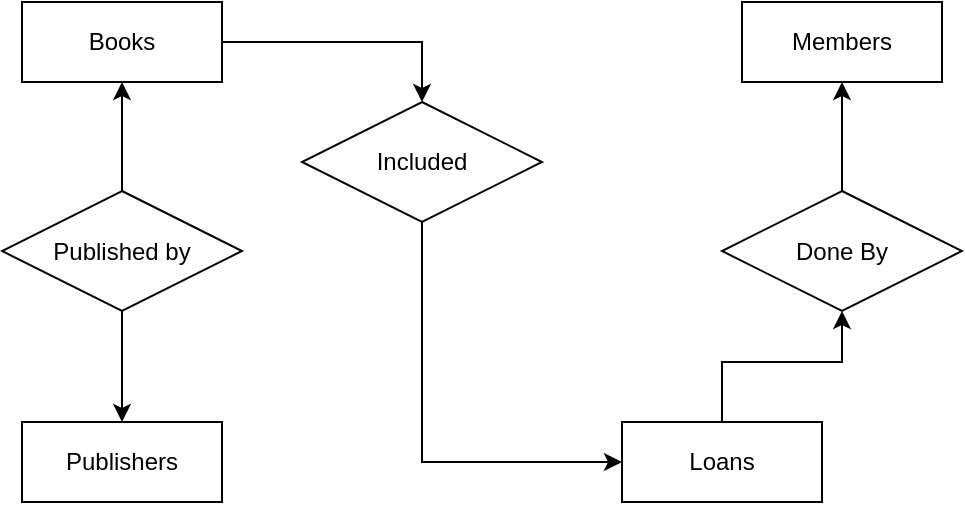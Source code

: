 <mxfile version="26.0.8" pages="4">
  <diagram id="VkiA2oozjjWShnfrf20-" name="ER Diagram">
    <mxGraphModel dx="825" dy="2775" grid="1" gridSize="10" guides="1" tooltips="1" connect="1" arrows="1" fold="1" page="1" pageScale="1" pageWidth="827" pageHeight="1169" math="0" shadow="0">
      <root>
        <mxCell id="0" />
        <mxCell id="1" parent="0" />
        <mxCell id="4vvp8mjv2QbHEWS8fGvk-59" value="Books" style="whiteSpace=wrap;html=1;align=center;" vertex="1" parent="1">
          <mxGeometry x="210" y="-2280" width="100" height="40" as="geometry" />
        </mxCell>
        <mxCell id="4vvp8mjv2QbHEWS8fGvk-60" value="Publishers" style="whiteSpace=wrap;html=1;align=center;" vertex="1" parent="1">
          <mxGeometry x="210" y="-2070" width="100" height="40" as="geometry" />
        </mxCell>
        <mxCell id="4vvp8mjv2QbHEWS8fGvk-61" value="Members" style="whiteSpace=wrap;html=1;align=center;" vertex="1" parent="1">
          <mxGeometry x="570" y="-2280" width="100" height="40" as="geometry" />
        </mxCell>
        <mxCell id="4vvp8mjv2QbHEWS8fGvk-62" value="Loans" style="whiteSpace=wrap;html=1;align=center;" vertex="1" parent="1">
          <mxGeometry x="510" y="-2070" width="100" height="40" as="geometry" />
        </mxCell>
        <mxCell id="4vvp8mjv2QbHEWS8fGvk-63" value="Published by" style="shape=rhombus;perimeter=rhombusPerimeter;whiteSpace=wrap;html=1;align=center;" vertex="1" parent="1">
          <mxGeometry x="200" y="-2185.5" width="120" height="60" as="geometry" />
        </mxCell>
        <mxCell id="4vvp8mjv2QbHEWS8fGvk-64" value="" style="endArrow=classic;html=1;rounded=0;entryX=0.5;entryY=1;entryDx=0;entryDy=0;exitX=0.5;exitY=0;exitDx=0;exitDy=0;" edge="1" parent="1" target="4vvp8mjv2QbHEWS8fGvk-59">
          <mxGeometry width="50" height="50" relative="1" as="geometry">
            <mxPoint x="260" y="-2185.5" as="sourcePoint" />
            <mxPoint x="570" y="-2230" as="targetPoint" />
            <Array as="points">
              <mxPoint x="260" y="-2210" />
            </Array>
          </mxGeometry>
        </mxCell>
        <mxCell id="4vvp8mjv2QbHEWS8fGvk-65" value="" style="endArrow=classic;html=1;rounded=0;entryX=0.5;entryY=0;entryDx=0;entryDy=0;exitX=0.5;exitY=1;exitDx=0;exitDy=0;" edge="1" parent="1" target="4vvp8mjv2QbHEWS8fGvk-60">
          <mxGeometry width="50" height="50" relative="1" as="geometry">
            <mxPoint x="260" y="-2125.5" as="sourcePoint" />
            <mxPoint x="270" y="-2230" as="targetPoint" />
            <Array as="points" />
          </mxGeometry>
        </mxCell>
        <mxCell id="4vvp8mjv2QbHEWS8fGvk-66" value="Included" style="shape=rhombus;perimeter=rhombusPerimeter;whiteSpace=wrap;html=1;align=center;" vertex="1" parent="1">
          <mxGeometry x="350" y="-2230" width="120" height="60" as="geometry" />
        </mxCell>
        <mxCell id="4vvp8mjv2QbHEWS8fGvk-68" value="" style="endArrow=classic;html=1;rounded=0;entryX=0.5;entryY=0;entryDx=0;entryDy=0;exitX=1;exitY=0.5;exitDx=0;exitDy=0;" edge="1" parent="1" source="4vvp8mjv2QbHEWS8fGvk-59" target="4vvp8mjv2QbHEWS8fGvk-66">
          <mxGeometry width="50" height="50" relative="1" as="geometry">
            <mxPoint x="270" y="-2175" as="sourcePoint" />
            <mxPoint x="270" y="-2230" as="targetPoint" />
            <Array as="points">
              <mxPoint x="410" y="-2260" />
            </Array>
          </mxGeometry>
        </mxCell>
        <mxCell id="4vvp8mjv2QbHEWS8fGvk-69" value="" style="endArrow=classic;html=1;rounded=0;entryX=0;entryY=0.5;entryDx=0;entryDy=0;exitX=0.5;exitY=1;exitDx=0;exitDy=0;" edge="1" parent="1" source="4vvp8mjv2QbHEWS8fGvk-66" target="4vvp8mjv2QbHEWS8fGvk-62">
          <mxGeometry width="50" height="50" relative="1" as="geometry">
            <mxPoint x="320" y="-2250" as="sourcePoint" />
            <mxPoint x="360" y="-2250" as="targetPoint" />
            <Array as="points">
              <mxPoint x="410" y="-2050" />
            </Array>
          </mxGeometry>
        </mxCell>
        <mxCell id="4vvp8mjv2QbHEWS8fGvk-70" value="Done By" style="shape=rhombus;perimeter=rhombusPerimeter;whiteSpace=wrap;html=1;align=center;" vertex="1" parent="1">
          <mxGeometry x="560" y="-2185.5" width="120" height="60" as="geometry" />
        </mxCell>
        <mxCell id="4vvp8mjv2QbHEWS8fGvk-71" value="" style="endArrow=classic;html=1;rounded=0;entryX=0.5;entryY=1;entryDx=0;entryDy=0;exitX=0.5;exitY=0;exitDx=0;exitDy=0;" edge="1" parent="1" source="4vvp8mjv2QbHEWS8fGvk-62" target="4vvp8mjv2QbHEWS8fGvk-70">
          <mxGeometry width="50" height="50" relative="1" as="geometry">
            <mxPoint x="420" y="-2160" as="sourcePoint" />
            <mxPoint x="520" y="-2040" as="targetPoint" />
            <Array as="points">
              <mxPoint x="560" y="-2100" />
              <mxPoint x="620" y="-2100" />
            </Array>
          </mxGeometry>
        </mxCell>
        <mxCell id="4vvp8mjv2QbHEWS8fGvk-72" value="" style="endArrow=classic;html=1;rounded=0;entryX=0.5;entryY=1;entryDx=0;entryDy=0;exitX=0.5;exitY=0;exitDx=0;exitDy=0;" edge="1" parent="1" source="4vvp8mjv2QbHEWS8fGvk-70" target="4vvp8mjv2QbHEWS8fGvk-61">
          <mxGeometry width="50" height="50" relative="1" as="geometry">
            <mxPoint x="570" y="-2060" as="sourcePoint" />
            <mxPoint x="630" y="-2115" as="targetPoint" />
            <Array as="points">
              <mxPoint x="620" y="-2210" />
            </Array>
          </mxGeometry>
        </mxCell>
      </root>
    </mxGraphModel>
  </diagram>
  <diagram id="SSnoYq1kVOcO0KhSDQVD" name="Conceptual Model (ER Diagram)">
    <mxGraphModel dx="949" dy="4009" grid="1" gridSize="10" guides="1" tooltips="1" connect="1" arrows="1" fold="1" page="1" pageScale="1" pageWidth="827" pageHeight="1169" math="0" shadow="0">
      <root>
        <mxCell id="0" />
        <mxCell id="1" parent="0" />
        <mxCell id="TXSAcZg8magoJGoJuEwF-1" value="Books" style="shape=table;startSize=30;container=1;collapsible=1;childLayout=tableLayout;fixedRows=1;rowLines=0;fontStyle=1;align=center;resizeLast=1;html=1;" vertex="1" parent="1">
          <mxGeometry x="118.93" y="-3450" width="211.07" height="90" as="geometry" />
        </mxCell>
        <mxCell id="TXSAcZg8magoJGoJuEwF-2" value="" style="shape=tableRow;horizontal=0;startSize=0;swimlaneHead=0;swimlaneBody=0;fillColor=none;collapsible=0;dropTarget=0;points=[[0,0.5],[1,0.5]];portConstraint=eastwest;top=0;left=0;right=0;bottom=1;" vertex="1" parent="TXSAcZg8magoJGoJuEwF-1">
          <mxGeometry y="30" width="211.07" height="30" as="geometry" />
        </mxCell>
        <mxCell id="TXSAcZg8magoJGoJuEwF-3" value="PK" style="shape=partialRectangle;connectable=0;fillColor=none;top=0;left=0;bottom=0;right=0;fontStyle=1;overflow=hidden;whiteSpace=wrap;html=1;" vertex="1" parent="TXSAcZg8magoJGoJuEwF-2">
          <mxGeometry width="41.07" height="30" as="geometry">
            <mxRectangle width="41.07" height="30" as="alternateBounds" />
          </mxGeometry>
        </mxCell>
        <mxCell id="TXSAcZg8magoJGoJuEwF-4" value="BookID" style="shape=partialRectangle;connectable=0;fillColor=none;top=0;left=0;bottom=0;right=0;align=left;spacingLeft=6;fontStyle=5;overflow=hidden;whiteSpace=wrap;html=1;" vertex="1" parent="TXSAcZg8magoJGoJuEwF-2">
          <mxGeometry x="41.07" width="170" height="30" as="geometry">
            <mxRectangle width="170" height="30" as="alternateBounds" />
          </mxGeometry>
        </mxCell>
        <mxCell id="TXSAcZg8magoJGoJuEwF-5" value="" style="shape=tableRow;horizontal=0;startSize=0;swimlaneHead=0;swimlaneBody=0;fillColor=none;collapsible=0;dropTarget=0;points=[[0,0.5],[1,0.5]];portConstraint=eastwest;top=0;left=0;right=0;bottom=0;" vertex="1" parent="TXSAcZg8magoJGoJuEwF-1">
          <mxGeometry y="60" width="211.07" height="30" as="geometry" />
        </mxCell>
        <mxCell id="TXSAcZg8magoJGoJuEwF-6" value="FK" style="shape=partialRectangle;connectable=0;fillColor=none;top=0;left=0;bottom=0;right=0;editable=1;overflow=hidden;whiteSpace=wrap;html=1;" vertex="1" parent="TXSAcZg8magoJGoJuEwF-5">
          <mxGeometry width="41.07" height="30" as="geometry">
            <mxRectangle width="41.07" height="30" as="alternateBounds" />
          </mxGeometry>
        </mxCell>
        <mxCell id="TXSAcZg8magoJGoJuEwF-7" value="PublisherID" style="shape=partialRectangle;connectable=0;fillColor=none;top=0;left=0;bottom=0;right=0;align=left;spacingLeft=6;overflow=hidden;whiteSpace=wrap;html=1;" vertex="1" parent="TXSAcZg8magoJGoJuEwF-5">
          <mxGeometry x="41.07" width="170" height="30" as="geometry">
            <mxRectangle width="170" height="30" as="alternateBounds" />
          </mxGeometry>
        </mxCell>
        <mxCell id="TXSAcZg8magoJGoJuEwF-23" value="Publishers" style="shape=table;startSize=30;container=1;collapsible=1;childLayout=tableLayout;fixedRows=1;rowLines=0;fontStyle=1;align=center;resizeLast=1;html=1;" vertex="1" parent="1">
          <mxGeometry x="500.0" y="-3450" width="216" height="90" as="geometry" />
        </mxCell>
        <mxCell id="TXSAcZg8magoJGoJuEwF-24" value="" style="shape=tableRow;horizontal=0;startSize=0;swimlaneHead=0;swimlaneBody=0;fillColor=none;collapsible=0;dropTarget=0;points=[[0,0.5],[1,0.5]];portConstraint=eastwest;top=0;left=0;right=0;bottom=1;" vertex="1" parent="TXSAcZg8magoJGoJuEwF-23">
          <mxGeometry y="30" width="216" height="30" as="geometry" />
        </mxCell>
        <mxCell id="TXSAcZg8magoJGoJuEwF-25" value="PK" style="shape=partialRectangle;connectable=0;fillColor=none;top=0;left=0;bottom=0;right=0;fontStyle=1;overflow=hidden;whiteSpace=wrap;html=1;" vertex="1" parent="TXSAcZg8magoJGoJuEwF-24">
          <mxGeometry width="30" height="30" as="geometry">
            <mxRectangle width="30" height="30" as="alternateBounds" />
          </mxGeometry>
        </mxCell>
        <mxCell id="TXSAcZg8magoJGoJuEwF-26" value="PublisherID" style="shape=partialRectangle;connectable=0;fillColor=none;top=0;left=0;bottom=0;right=0;align=left;spacingLeft=6;fontStyle=5;overflow=hidden;whiteSpace=wrap;html=1;" vertex="1" parent="TXSAcZg8magoJGoJuEwF-24">
          <mxGeometry x="30" width="186" height="30" as="geometry">
            <mxRectangle width="186" height="30" as="alternateBounds" />
          </mxGeometry>
        </mxCell>
        <mxCell id="TXSAcZg8magoJGoJuEwF-30" style="shape=tableRow;horizontal=0;startSize=0;swimlaneHead=0;swimlaneBody=0;fillColor=none;collapsible=0;dropTarget=0;points=[[0,0.5],[1,0.5]];portConstraint=eastwest;top=0;left=0;right=0;bottom=0;" vertex="1" parent="TXSAcZg8magoJGoJuEwF-23">
          <mxGeometry y="60" width="216" height="30" as="geometry" />
        </mxCell>
        <mxCell id="TXSAcZg8magoJGoJuEwF-31" style="shape=partialRectangle;connectable=0;fillColor=none;top=0;left=0;bottom=0;right=0;editable=1;overflow=hidden;whiteSpace=wrap;html=1;" vertex="1" parent="TXSAcZg8magoJGoJuEwF-30">
          <mxGeometry width="30" height="30" as="geometry">
            <mxRectangle width="30" height="30" as="alternateBounds" />
          </mxGeometry>
        </mxCell>
        <mxCell id="TXSAcZg8magoJGoJuEwF-32" value="" style="shape=partialRectangle;connectable=0;fillColor=none;top=0;left=0;bottom=0;right=0;align=left;spacingLeft=6;overflow=hidden;whiteSpace=wrap;html=1;" vertex="1" parent="TXSAcZg8magoJGoJuEwF-30">
          <mxGeometry x="30" width="186" height="30" as="geometry">
            <mxRectangle width="186" height="30" as="alternateBounds" />
          </mxGeometry>
        </mxCell>
        <mxCell id="TXSAcZg8magoJGoJuEwF-36" value="Members" style="shape=table;startSize=30;container=1;collapsible=1;childLayout=tableLayout;fixedRows=1;rowLines=0;fontStyle=1;align=center;resizeLast=1;html=1;" vertex="1" parent="1">
          <mxGeometry x="500.0" y="-3290" width="207.07" height="90" as="geometry" />
        </mxCell>
        <mxCell id="TXSAcZg8magoJGoJuEwF-37" value="" style="shape=tableRow;horizontal=0;startSize=0;swimlaneHead=0;swimlaneBody=0;fillColor=none;collapsible=0;dropTarget=0;points=[[0,0.5],[1,0.5]];portConstraint=eastwest;top=0;left=0;right=0;bottom=1;" vertex="1" parent="TXSAcZg8magoJGoJuEwF-36">
          <mxGeometry y="30" width="207.07" height="30" as="geometry" />
        </mxCell>
        <mxCell id="TXSAcZg8magoJGoJuEwF-38" value="PK" style="shape=partialRectangle;connectable=0;fillColor=none;top=0;left=0;bottom=0;right=0;fontStyle=1;overflow=hidden;whiteSpace=wrap;html=1;" vertex="1" parent="TXSAcZg8magoJGoJuEwF-37">
          <mxGeometry width="30" height="30" as="geometry">
            <mxRectangle width="30" height="30" as="alternateBounds" />
          </mxGeometry>
        </mxCell>
        <mxCell id="TXSAcZg8magoJGoJuEwF-39" value="MemberID" style="shape=partialRectangle;connectable=0;fillColor=none;top=0;left=0;bottom=0;right=0;align=left;spacingLeft=6;fontStyle=5;overflow=hidden;whiteSpace=wrap;html=1;" vertex="1" parent="TXSAcZg8magoJGoJuEwF-37">
          <mxGeometry x="30" width="177.07" height="30" as="geometry">
            <mxRectangle width="177.07" height="30" as="alternateBounds" />
          </mxGeometry>
        </mxCell>
        <mxCell id="TXSAcZg8magoJGoJuEwF-49" style="shape=tableRow;horizontal=0;startSize=0;swimlaneHead=0;swimlaneBody=0;fillColor=none;collapsible=0;dropTarget=0;points=[[0,0.5],[1,0.5]];portConstraint=eastwest;top=0;left=0;right=0;bottom=0;" vertex="1" parent="TXSAcZg8magoJGoJuEwF-36">
          <mxGeometry y="60" width="207.07" height="30" as="geometry" />
        </mxCell>
        <mxCell id="TXSAcZg8magoJGoJuEwF-50" style="shape=partialRectangle;connectable=0;fillColor=none;top=0;left=0;bottom=0;right=0;editable=1;overflow=hidden;whiteSpace=wrap;html=1;" vertex="1" parent="TXSAcZg8magoJGoJuEwF-49">
          <mxGeometry width="30" height="30" as="geometry">
            <mxRectangle width="30" height="30" as="alternateBounds" />
          </mxGeometry>
        </mxCell>
        <mxCell id="TXSAcZg8magoJGoJuEwF-51" value="" style="shape=partialRectangle;connectable=0;fillColor=none;top=0;left=0;bottom=0;right=0;align=left;spacingLeft=6;overflow=hidden;whiteSpace=wrap;html=1;" vertex="1" parent="TXSAcZg8magoJGoJuEwF-49">
          <mxGeometry x="30" width="177.07" height="30" as="geometry">
            <mxRectangle width="177.07" height="30" as="alternateBounds" />
          </mxGeometry>
        </mxCell>
        <mxCell id="TXSAcZg8magoJGoJuEwF-52" value="Loans" style="shape=table;startSize=30;container=1;collapsible=1;childLayout=tableLayout;fixedRows=1;rowLines=0;fontStyle=1;align=center;resizeLast=1;html=1;" vertex="1" parent="1">
          <mxGeometry x="118.93" y="-3290" width="211.07" height="120" as="geometry" />
        </mxCell>
        <mxCell id="TXSAcZg8magoJGoJuEwF-53" value="" style="shape=tableRow;horizontal=0;startSize=0;swimlaneHead=0;swimlaneBody=0;fillColor=none;collapsible=0;dropTarget=0;points=[[0,0.5],[1,0.5]];portConstraint=eastwest;top=0;left=0;right=0;bottom=1;" vertex="1" parent="TXSAcZg8magoJGoJuEwF-52">
          <mxGeometry y="30" width="211.07" height="30" as="geometry" />
        </mxCell>
        <mxCell id="TXSAcZg8magoJGoJuEwF-54" value="PK" style="shape=partialRectangle;connectable=0;fillColor=none;top=0;left=0;bottom=0;right=0;fontStyle=1;overflow=hidden;whiteSpace=wrap;html=1;" vertex="1" parent="TXSAcZg8magoJGoJuEwF-53">
          <mxGeometry width="41.07" height="30" as="geometry">
            <mxRectangle width="41.07" height="30" as="alternateBounds" />
          </mxGeometry>
        </mxCell>
        <mxCell id="TXSAcZg8magoJGoJuEwF-55" value="LoanID" style="shape=partialRectangle;connectable=0;fillColor=none;top=0;left=0;bottom=0;right=0;align=left;spacingLeft=6;fontStyle=5;overflow=hidden;whiteSpace=wrap;html=1;" vertex="1" parent="TXSAcZg8magoJGoJuEwF-53">
          <mxGeometry x="41.07" width="170" height="30" as="geometry">
            <mxRectangle width="170" height="30" as="alternateBounds" />
          </mxGeometry>
        </mxCell>
        <mxCell id="TXSAcZg8magoJGoJuEwF-56" value="" style="shape=tableRow;horizontal=0;startSize=0;swimlaneHead=0;swimlaneBody=0;fillColor=none;collapsible=0;dropTarget=0;points=[[0,0.5],[1,0.5]];portConstraint=eastwest;top=0;left=0;right=0;bottom=0;" vertex="1" parent="TXSAcZg8magoJGoJuEwF-52">
          <mxGeometry y="60" width="211.07" height="30" as="geometry" />
        </mxCell>
        <mxCell id="TXSAcZg8magoJGoJuEwF-57" value="FK" style="shape=partialRectangle;connectable=0;fillColor=none;top=0;left=0;bottom=0;right=0;editable=1;overflow=hidden;whiteSpace=wrap;html=1;" vertex="1" parent="TXSAcZg8magoJGoJuEwF-56">
          <mxGeometry width="41.07" height="30" as="geometry">
            <mxRectangle width="41.07" height="30" as="alternateBounds" />
          </mxGeometry>
        </mxCell>
        <mxCell id="TXSAcZg8magoJGoJuEwF-58" value="BookID" style="shape=partialRectangle;connectable=0;fillColor=none;top=0;left=0;bottom=0;right=0;align=left;spacingLeft=6;overflow=hidden;whiteSpace=wrap;html=1;" vertex="1" parent="TXSAcZg8magoJGoJuEwF-56">
          <mxGeometry x="41.07" width="170" height="30" as="geometry">
            <mxRectangle width="170" height="30" as="alternateBounds" />
          </mxGeometry>
        </mxCell>
        <mxCell id="TXSAcZg8magoJGoJuEwF-59" value="" style="shape=tableRow;horizontal=0;startSize=0;swimlaneHead=0;swimlaneBody=0;fillColor=none;collapsible=0;dropTarget=0;points=[[0,0.5],[1,0.5]];portConstraint=eastwest;top=0;left=0;right=0;bottom=0;" vertex="1" parent="TXSAcZg8magoJGoJuEwF-52">
          <mxGeometry y="90" width="211.07" height="30" as="geometry" />
        </mxCell>
        <mxCell id="TXSAcZg8magoJGoJuEwF-60" value="FK" style="shape=partialRectangle;connectable=0;fillColor=none;top=0;left=0;bottom=0;right=0;editable=1;overflow=hidden;whiteSpace=wrap;html=1;" vertex="1" parent="TXSAcZg8magoJGoJuEwF-59">
          <mxGeometry width="41.07" height="30" as="geometry">
            <mxRectangle width="41.07" height="30" as="alternateBounds" />
          </mxGeometry>
        </mxCell>
        <mxCell id="TXSAcZg8magoJGoJuEwF-61" value="MemberID" style="shape=partialRectangle;connectable=0;fillColor=none;top=0;left=0;bottom=0;right=0;align=left;spacingLeft=6;overflow=hidden;whiteSpace=wrap;html=1;" vertex="1" parent="TXSAcZg8magoJGoJuEwF-59">
          <mxGeometry x="41.07" width="170" height="30" as="geometry">
            <mxRectangle width="170" height="30" as="alternateBounds" />
          </mxGeometry>
        </mxCell>
        <mxCell id="TXSAcZg8magoJGoJuEwF-68" style="edgeStyle=orthogonalEdgeStyle;rounded=0;orthogonalLoop=1;jettySize=auto;html=1;entryX=0;entryY=0.5;entryDx=0;entryDy=0;endArrow=classicThin;endFill=1;startArrow=none;startFill=0;" edge="1" parent="1" source="TXSAcZg8magoJGoJuEwF-59" target="TXSAcZg8magoJGoJuEwF-37">
          <mxGeometry relative="1" as="geometry" />
        </mxCell>
        <mxCell id="TXSAcZg8magoJGoJuEwF-69" value="" style="edgeStyle=orthogonalEdgeStyle;fontSize=12;html=1;endArrow=classicThin;endFill=1;startArrow=none;rounded=0;exitX=1;exitY=0.5;exitDx=0;exitDy=0;entryX=0;entryY=0.5;entryDx=0;entryDy=0;startFill=0;" edge="1" parent="1" source="TXSAcZg8magoJGoJuEwF-5" target="TXSAcZg8magoJGoJuEwF-24">
          <mxGeometry width="100" height="100" relative="1" as="geometry">
            <mxPoint x="598.93" y="-3260" as="sourcePoint" />
            <mxPoint x="698.93" y="-3360" as="targetPoint" />
          </mxGeometry>
        </mxCell>
        <mxCell id="vTaYNNEz9G-szTD5FAXn-2" style="edgeStyle=orthogonalEdgeStyle;rounded=0;orthogonalLoop=1;jettySize=auto;html=1;entryX=0;entryY=0.5;entryDx=0;entryDy=0;" edge="1" parent="1" source="TXSAcZg8magoJGoJuEwF-56" target="TXSAcZg8magoJGoJuEwF-2">
          <mxGeometry relative="1" as="geometry" />
        </mxCell>
      </root>
    </mxGraphModel>
  </diagram>
  <diagram id="BaVLsaYy4mkTOWOvZcfT" name="Logical Model">
    <mxGraphModel dx="1265" dy="4176" grid="1" gridSize="10" guides="1" tooltips="1" connect="1" arrows="1" fold="1" page="1" pageScale="1" pageWidth="827" pageHeight="1169" math="0" shadow="0">
      <root>
        <mxCell id="0" />
        <mxCell id="1" parent="0" />
        <mxCell id="EylOuUPbsvTYnBdY_2pj-1" value="Books" style="shape=table;startSize=30;container=1;collapsible=1;childLayout=tableLayout;fixedRows=1;rowLines=0;fontStyle=1;align=center;resizeLast=1;html=1;" vertex="1" parent="1">
          <mxGeometry x="106.99" y="-3460" width="281.07" height="250" as="geometry" />
        </mxCell>
        <mxCell id="EylOuUPbsvTYnBdY_2pj-2" value="" style="shape=tableRow;horizontal=0;startSize=0;swimlaneHead=0;swimlaneBody=0;fillColor=none;collapsible=0;dropTarget=0;points=[[0,0.5],[1,0.5]];portConstraint=eastwest;top=0;left=0;right=0;bottom=1;" vertex="1" parent="EylOuUPbsvTYnBdY_2pj-1">
          <mxGeometry y="30" width="281.07" height="30" as="geometry" />
        </mxCell>
        <mxCell id="EylOuUPbsvTYnBdY_2pj-3" value="PK" style="shape=partialRectangle;connectable=0;fillColor=none;top=0;left=0;bottom=0;right=0;fontStyle=1;overflow=hidden;whiteSpace=wrap;html=1;" vertex="1" parent="EylOuUPbsvTYnBdY_2pj-2">
          <mxGeometry width="41.07" height="30" as="geometry">
            <mxRectangle width="41.07" height="30" as="alternateBounds" />
          </mxGeometry>
        </mxCell>
        <mxCell id="EylOuUPbsvTYnBdY_2pj-4" value="BookID (INT)" style="shape=partialRectangle;connectable=0;fillColor=none;top=0;left=0;bottom=0;right=0;align=left;spacingLeft=6;fontStyle=5;overflow=hidden;whiteSpace=wrap;html=1;" vertex="1" parent="EylOuUPbsvTYnBdY_2pj-2">
          <mxGeometry x="41.07" width="240" height="30" as="geometry">
            <mxRectangle width="240" height="30" as="alternateBounds" />
          </mxGeometry>
        </mxCell>
        <mxCell id="EylOuUPbsvTYnBdY_2pj-5" value="" style="shape=tableRow;horizontal=0;startSize=0;swimlaneHead=0;swimlaneBody=0;fillColor=none;collapsible=0;dropTarget=0;points=[[0,0.5],[1,0.5]];portConstraint=eastwest;top=0;left=0;right=0;bottom=0;" vertex="1" parent="EylOuUPbsvTYnBdY_2pj-1">
          <mxGeometry y="60" width="281.07" height="30" as="geometry" />
        </mxCell>
        <mxCell id="EylOuUPbsvTYnBdY_2pj-6" value="FK" style="shape=partialRectangle;connectable=0;fillColor=none;top=0;left=0;bottom=0;right=0;editable=1;overflow=hidden;whiteSpace=wrap;html=1;" vertex="1" parent="EylOuUPbsvTYnBdY_2pj-5">
          <mxGeometry width="41.07" height="30" as="geometry">
            <mxRectangle width="41.07" height="30" as="alternateBounds" />
          </mxGeometry>
        </mxCell>
        <mxCell id="EylOuUPbsvTYnBdY_2pj-7" value="PublisherID (INT)" style="shape=partialRectangle;connectable=0;fillColor=none;top=0;left=0;bottom=0;right=0;align=left;spacingLeft=6;overflow=hidden;whiteSpace=wrap;html=1;" vertex="1" parent="EylOuUPbsvTYnBdY_2pj-5">
          <mxGeometry x="41.07" width="240" height="30" as="geometry">
            <mxRectangle width="240" height="30" as="alternateBounds" />
          </mxGeometry>
        </mxCell>
        <mxCell id="EylOuUPbsvTYnBdY_2pj-8" style="shape=tableRow;horizontal=0;startSize=0;swimlaneHead=0;swimlaneBody=0;fillColor=none;collapsible=0;dropTarget=0;points=[[0,0.5],[1,0.5]];portConstraint=eastwest;top=0;left=0;right=0;bottom=0;" vertex="1" parent="EylOuUPbsvTYnBdY_2pj-1">
          <mxGeometry y="90" width="281.07" height="30" as="geometry" />
        </mxCell>
        <mxCell id="EylOuUPbsvTYnBdY_2pj-9" style="shape=partialRectangle;connectable=0;fillColor=none;top=0;left=0;bottom=0;right=0;editable=1;overflow=hidden;whiteSpace=wrap;html=1;" vertex="1" parent="EylOuUPbsvTYnBdY_2pj-8">
          <mxGeometry width="41.07" height="30" as="geometry">
            <mxRectangle width="41.07" height="30" as="alternateBounds" />
          </mxGeometry>
        </mxCell>
        <mxCell id="EylOuUPbsvTYnBdY_2pj-10" value="Title (VARCHAR(100))" style="shape=partialRectangle;connectable=0;fillColor=none;top=0;left=0;bottom=0;right=0;align=left;spacingLeft=6;overflow=hidden;whiteSpace=wrap;html=1;" vertex="1" parent="EylOuUPbsvTYnBdY_2pj-8">
          <mxGeometry x="41.07" width="240" height="30" as="geometry">
            <mxRectangle width="240" height="30" as="alternateBounds" />
          </mxGeometry>
        </mxCell>
        <mxCell id="EylOuUPbsvTYnBdY_2pj-11" style="shape=tableRow;horizontal=0;startSize=0;swimlaneHead=0;swimlaneBody=0;fillColor=none;collapsible=0;dropTarget=0;points=[[0,0.5],[1,0.5]];portConstraint=eastwest;top=0;left=0;right=0;bottom=0;" vertex="1" parent="EylOuUPbsvTYnBdY_2pj-1">
          <mxGeometry y="120" width="281.07" height="30" as="geometry" />
        </mxCell>
        <mxCell id="EylOuUPbsvTYnBdY_2pj-12" style="shape=partialRectangle;connectable=0;fillColor=none;top=0;left=0;bottom=0;right=0;editable=1;overflow=hidden;whiteSpace=wrap;html=1;" vertex="1" parent="EylOuUPbsvTYnBdY_2pj-11">
          <mxGeometry width="41.07" height="30" as="geometry">
            <mxRectangle width="41.07" height="30" as="alternateBounds" />
          </mxGeometry>
        </mxCell>
        <mxCell id="EylOuUPbsvTYnBdY_2pj-13" value="ISBN (VARCHAR(13), UNIQUE)" style="shape=partialRectangle;connectable=0;fillColor=none;top=0;left=0;bottom=0;right=0;align=left;spacingLeft=6;overflow=hidden;whiteSpace=wrap;html=1;" vertex="1" parent="EylOuUPbsvTYnBdY_2pj-11">
          <mxGeometry x="41.07" width="240" height="30" as="geometry">
            <mxRectangle width="240" height="30" as="alternateBounds" />
          </mxGeometry>
        </mxCell>
        <mxCell id="EylOuUPbsvTYnBdY_2pj-14" style="shape=tableRow;horizontal=0;startSize=0;swimlaneHead=0;swimlaneBody=0;fillColor=none;collapsible=0;dropTarget=0;points=[[0,0.5],[1,0.5]];portConstraint=eastwest;top=0;left=0;right=0;bottom=0;" vertex="1" parent="EylOuUPbsvTYnBdY_2pj-1">
          <mxGeometry y="150" width="281.07" height="30" as="geometry" />
        </mxCell>
        <mxCell id="EylOuUPbsvTYnBdY_2pj-15" style="shape=partialRectangle;connectable=0;fillColor=none;top=0;left=0;bottom=0;right=0;editable=1;overflow=hidden;whiteSpace=wrap;html=1;" vertex="1" parent="EylOuUPbsvTYnBdY_2pj-14">
          <mxGeometry width="41.07" height="30" as="geometry">
            <mxRectangle width="41.07" height="30" as="alternateBounds" />
          </mxGeometry>
        </mxCell>
        <mxCell id="EylOuUPbsvTYnBdY_2pj-16" value="Author (VARCHAR (50))" style="shape=partialRectangle;connectable=0;fillColor=none;top=0;left=0;bottom=0;right=0;align=left;spacingLeft=6;overflow=hidden;whiteSpace=wrap;html=1;" vertex="1" parent="EylOuUPbsvTYnBdY_2pj-14">
          <mxGeometry x="41.07" width="240" height="30" as="geometry">
            <mxRectangle width="240" height="30" as="alternateBounds" />
          </mxGeometry>
        </mxCell>
        <mxCell id="EylOuUPbsvTYnBdY_2pj-17" style="shape=tableRow;horizontal=0;startSize=0;swimlaneHead=0;swimlaneBody=0;fillColor=none;collapsible=0;dropTarget=0;points=[[0,0.5],[1,0.5]];portConstraint=eastwest;top=0;left=0;right=0;bottom=0;" vertex="1" parent="EylOuUPbsvTYnBdY_2pj-1">
          <mxGeometry y="180" width="281.07" height="30" as="geometry" />
        </mxCell>
        <mxCell id="EylOuUPbsvTYnBdY_2pj-18" style="shape=partialRectangle;connectable=0;fillColor=none;top=0;left=0;bottom=0;right=0;editable=1;overflow=hidden;whiteSpace=wrap;html=1;" vertex="1" parent="EylOuUPbsvTYnBdY_2pj-17">
          <mxGeometry width="41.07" height="30" as="geometry">
            <mxRectangle width="41.07" height="30" as="alternateBounds" />
          </mxGeometry>
        </mxCell>
        <mxCell id="EylOuUPbsvTYnBdY_2pj-19" value="PublicationYear (Year)" style="shape=partialRectangle;connectable=0;fillColor=none;top=0;left=0;bottom=0;right=0;align=left;spacingLeft=6;overflow=hidden;whiteSpace=wrap;html=1;" vertex="1" parent="EylOuUPbsvTYnBdY_2pj-17">
          <mxGeometry x="41.07" width="240" height="30" as="geometry">
            <mxRectangle width="240" height="30" as="alternateBounds" />
          </mxGeometry>
        </mxCell>
        <mxCell id="EylOuUPbsvTYnBdY_2pj-20" style="shape=tableRow;horizontal=0;startSize=0;swimlaneHead=0;swimlaneBody=0;fillColor=none;collapsible=0;dropTarget=0;points=[[0,0.5],[1,0.5]];portConstraint=eastwest;top=0;left=0;right=0;bottom=0;" vertex="1" parent="EylOuUPbsvTYnBdY_2pj-1">
          <mxGeometry y="210" width="281.07" height="40" as="geometry" />
        </mxCell>
        <mxCell id="EylOuUPbsvTYnBdY_2pj-21" style="shape=partialRectangle;connectable=0;fillColor=none;top=0;left=0;bottom=0;right=0;editable=1;overflow=hidden;whiteSpace=wrap;html=1;" vertex="1" parent="EylOuUPbsvTYnBdY_2pj-20">
          <mxGeometry width="41.07" height="40" as="geometry">
            <mxRectangle width="41.07" height="40" as="alternateBounds" />
          </mxGeometry>
        </mxCell>
        <mxCell id="EylOuUPbsvTYnBdY_2pj-22" value="Genre (VARCHAR(50))" style="shape=partialRectangle;connectable=0;fillColor=none;top=0;left=0;bottom=0;right=0;align=left;spacingLeft=6;overflow=hidden;whiteSpace=wrap;html=1;" vertex="1" parent="EylOuUPbsvTYnBdY_2pj-20">
          <mxGeometry x="41.07" width="240" height="40" as="geometry">
            <mxRectangle width="240" height="40" as="alternateBounds" />
          </mxGeometry>
        </mxCell>
        <mxCell id="EylOuUPbsvTYnBdY_2pj-23" value="Publishers" style="shape=table;startSize=30;container=1;collapsible=1;childLayout=tableLayout;fixedRows=1;rowLines=0;fontStyle=1;align=center;resizeLast=1;html=1;" vertex="1" parent="1">
          <mxGeometry x="500.99" y="-3460" width="216" height="170" as="geometry" />
        </mxCell>
        <mxCell id="EylOuUPbsvTYnBdY_2pj-24" value="" style="shape=tableRow;horizontal=0;startSize=0;swimlaneHead=0;swimlaneBody=0;fillColor=none;collapsible=0;dropTarget=0;points=[[0,0.5],[1,0.5]];portConstraint=eastwest;top=0;left=0;right=0;bottom=1;" vertex="1" parent="EylOuUPbsvTYnBdY_2pj-23">
          <mxGeometry y="30" width="216" height="30" as="geometry" />
        </mxCell>
        <mxCell id="EylOuUPbsvTYnBdY_2pj-25" value="PK" style="shape=partialRectangle;connectable=0;fillColor=none;top=0;left=0;bottom=0;right=0;fontStyle=1;overflow=hidden;whiteSpace=wrap;html=1;" vertex="1" parent="EylOuUPbsvTYnBdY_2pj-24">
          <mxGeometry width="30" height="30" as="geometry">
            <mxRectangle width="30" height="30" as="alternateBounds" />
          </mxGeometry>
        </mxCell>
        <mxCell id="EylOuUPbsvTYnBdY_2pj-26" value="PublisherID (INT)" style="shape=partialRectangle;connectable=0;fillColor=none;top=0;left=0;bottom=0;right=0;align=left;spacingLeft=6;fontStyle=5;overflow=hidden;whiteSpace=wrap;html=1;" vertex="1" parent="EylOuUPbsvTYnBdY_2pj-24">
          <mxGeometry x="30" width="186" height="30" as="geometry">
            <mxRectangle width="186" height="30" as="alternateBounds" />
          </mxGeometry>
        </mxCell>
        <mxCell id="EylOuUPbsvTYnBdY_2pj-27" value="" style="shape=tableRow;horizontal=0;startSize=0;swimlaneHead=0;swimlaneBody=0;fillColor=none;collapsible=0;dropTarget=0;points=[[0,0.5],[1,0.5]];portConstraint=eastwest;top=0;left=0;right=0;bottom=0;" vertex="1" parent="EylOuUPbsvTYnBdY_2pj-23">
          <mxGeometry y="60" width="216" height="30" as="geometry" />
        </mxCell>
        <mxCell id="EylOuUPbsvTYnBdY_2pj-28" value="" style="shape=partialRectangle;connectable=0;fillColor=none;top=0;left=0;bottom=0;right=0;editable=1;overflow=hidden;whiteSpace=wrap;html=1;" vertex="1" parent="EylOuUPbsvTYnBdY_2pj-27">
          <mxGeometry width="30" height="30" as="geometry">
            <mxRectangle width="30" height="30" as="alternateBounds" />
          </mxGeometry>
        </mxCell>
        <mxCell id="EylOuUPbsvTYnBdY_2pj-29" value="Name (VARCHAR(50))" style="shape=partialRectangle;connectable=0;fillColor=none;top=0;left=0;bottom=0;right=0;align=left;spacingLeft=6;overflow=hidden;whiteSpace=wrap;html=1;" vertex="1" parent="EylOuUPbsvTYnBdY_2pj-27">
          <mxGeometry x="30" width="186" height="30" as="geometry">
            <mxRectangle width="186" height="30" as="alternateBounds" />
          </mxGeometry>
        </mxCell>
        <mxCell id="EylOuUPbsvTYnBdY_2pj-30" style="shape=tableRow;horizontal=0;startSize=0;swimlaneHead=0;swimlaneBody=0;fillColor=none;collapsible=0;dropTarget=0;points=[[0,0.5],[1,0.5]];portConstraint=eastwest;top=0;left=0;right=0;bottom=0;" vertex="1" parent="EylOuUPbsvTYnBdY_2pj-23">
          <mxGeometry y="90" width="216" height="30" as="geometry" />
        </mxCell>
        <mxCell id="EylOuUPbsvTYnBdY_2pj-31" style="shape=partialRectangle;connectable=0;fillColor=none;top=0;left=0;bottom=0;right=0;editable=1;overflow=hidden;whiteSpace=wrap;html=1;" vertex="1" parent="EylOuUPbsvTYnBdY_2pj-30">
          <mxGeometry width="30" height="30" as="geometry">
            <mxRectangle width="30" height="30" as="alternateBounds" />
          </mxGeometry>
        </mxCell>
        <mxCell id="EylOuUPbsvTYnBdY_2pj-32" value="Address (VARCHAR(100))" style="shape=partialRectangle;connectable=0;fillColor=none;top=0;left=0;bottom=0;right=0;align=left;spacingLeft=6;overflow=hidden;whiteSpace=wrap;html=1;" vertex="1" parent="EylOuUPbsvTYnBdY_2pj-30">
          <mxGeometry x="30" width="186" height="30" as="geometry">
            <mxRectangle width="186" height="30" as="alternateBounds" />
          </mxGeometry>
        </mxCell>
        <mxCell id="EylOuUPbsvTYnBdY_2pj-33" style="shape=tableRow;horizontal=0;startSize=0;swimlaneHead=0;swimlaneBody=0;fillColor=none;collapsible=0;dropTarget=0;points=[[0,0.5],[1,0.5]];portConstraint=eastwest;top=0;left=0;right=0;bottom=0;" vertex="1" parent="EylOuUPbsvTYnBdY_2pj-23">
          <mxGeometry y="120" width="216" height="50" as="geometry" />
        </mxCell>
        <mxCell id="EylOuUPbsvTYnBdY_2pj-34" style="shape=partialRectangle;connectable=0;fillColor=none;top=0;left=0;bottom=0;right=0;editable=1;overflow=hidden;whiteSpace=wrap;html=1;" vertex="1" parent="EylOuUPbsvTYnBdY_2pj-33">
          <mxGeometry width="30" height="50" as="geometry">
            <mxRectangle width="30" height="50" as="alternateBounds" />
          </mxGeometry>
        </mxCell>
        <mxCell id="EylOuUPbsvTYnBdY_2pj-35" value="ContactInfo (VARCHAR(50))" style="shape=partialRectangle;connectable=0;fillColor=none;top=0;left=0;bottom=0;right=0;align=left;spacingLeft=6;overflow=hidden;whiteSpace=wrap;html=1;" vertex="1" parent="EylOuUPbsvTYnBdY_2pj-33">
          <mxGeometry x="30" width="186" height="50" as="geometry">
            <mxRectangle width="186" height="50" as="alternateBounds" />
          </mxGeometry>
        </mxCell>
        <mxCell id="EylOuUPbsvTYnBdY_2pj-36" value="Members" style="shape=table;startSize=30;container=1;collapsible=1;childLayout=tableLayout;fixedRows=1;rowLines=0;fontStyle=1;align=center;resizeLast=1;html=1;" vertex="1" parent="1">
          <mxGeometry x="476.99" y="-3130" width="271.07" height="180" as="geometry" />
        </mxCell>
        <mxCell id="EylOuUPbsvTYnBdY_2pj-37" value="" style="shape=tableRow;horizontal=0;startSize=0;swimlaneHead=0;swimlaneBody=0;fillColor=none;collapsible=0;dropTarget=0;points=[[0,0.5],[1,0.5]];portConstraint=eastwest;top=0;left=0;right=0;bottom=1;" vertex="1" parent="EylOuUPbsvTYnBdY_2pj-36">
          <mxGeometry y="30" width="271.07" height="30" as="geometry" />
        </mxCell>
        <mxCell id="EylOuUPbsvTYnBdY_2pj-38" value="PK" style="shape=partialRectangle;connectable=0;fillColor=none;top=0;left=0;bottom=0;right=0;fontStyle=1;overflow=hidden;whiteSpace=wrap;html=1;" vertex="1" parent="EylOuUPbsvTYnBdY_2pj-37">
          <mxGeometry width="30" height="30" as="geometry">
            <mxRectangle width="30" height="30" as="alternateBounds" />
          </mxGeometry>
        </mxCell>
        <mxCell id="EylOuUPbsvTYnBdY_2pj-39" value="MemberID (INT)" style="shape=partialRectangle;connectable=0;fillColor=none;top=0;left=0;bottom=0;right=0;align=left;spacingLeft=6;fontStyle=5;overflow=hidden;whiteSpace=wrap;html=1;" vertex="1" parent="EylOuUPbsvTYnBdY_2pj-37">
          <mxGeometry x="30" width="241.07" height="30" as="geometry">
            <mxRectangle width="241.07" height="30" as="alternateBounds" />
          </mxGeometry>
        </mxCell>
        <mxCell id="EylOuUPbsvTYnBdY_2pj-40" value="" style="shape=tableRow;horizontal=0;startSize=0;swimlaneHead=0;swimlaneBody=0;fillColor=none;collapsible=0;dropTarget=0;points=[[0,0.5],[1,0.5]];portConstraint=eastwest;top=0;left=0;right=0;bottom=0;" vertex="1" parent="EylOuUPbsvTYnBdY_2pj-36">
          <mxGeometry y="60" width="271.07" height="30" as="geometry" />
        </mxCell>
        <mxCell id="EylOuUPbsvTYnBdY_2pj-41" value="" style="shape=partialRectangle;connectable=0;fillColor=none;top=0;left=0;bottom=0;right=0;editable=1;overflow=hidden;whiteSpace=wrap;html=1;" vertex="1" parent="EylOuUPbsvTYnBdY_2pj-40">
          <mxGeometry width="30" height="30" as="geometry">
            <mxRectangle width="30" height="30" as="alternateBounds" />
          </mxGeometry>
        </mxCell>
        <mxCell id="EylOuUPbsvTYnBdY_2pj-42" value="Name (VARCHAR(50))" style="shape=partialRectangle;connectable=0;fillColor=none;top=0;left=0;bottom=0;right=0;align=left;spacingLeft=6;overflow=hidden;whiteSpace=wrap;html=1;" vertex="1" parent="EylOuUPbsvTYnBdY_2pj-40">
          <mxGeometry x="30" width="241.07" height="30" as="geometry">
            <mxRectangle width="241.07" height="30" as="alternateBounds" />
          </mxGeometry>
        </mxCell>
        <mxCell id="EylOuUPbsvTYnBdY_2pj-43" style="shape=tableRow;horizontal=0;startSize=0;swimlaneHead=0;swimlaneBody=0;fillColor=none;collapsible=0;dropTarget=0;points=[[0,0.5],[1,0.5]];portConstraint=eastwest;top=0;left=0;right=0;bottom=0;" vertex="1" parent="EylOuUPbsvTYnBdY_2pj-36">
          <mxGeometry y="90" width="271.07" height="30" as="geometry" />
        </mxCell>
        <mxCell id="EylOuUPbsvTYnBdY_2pj-44" style="shape=partialRectangle;connectable=0;fillColor=none;top=0;left=0;bottom=0;right=0;editable=1;overflow=hidden;whiteSpace=wrap;html=1;" vertex="1" parent="EylOuUPbsvTYnBdY_2pj-43">
          <mxGeometry width="30" height="30" as="geometry">
            <mxRectangle width="30" height="30" as="alternateBounds" />
          </mxGeometry>
        </mxCell>
        <mxCell id="EylOuUPbsvTYnBdY_2pj-45" value="Address (VARCHAR(100))" style="shape=partialRectangle;connectable=0;fillColor=none;top=0;left=0;bottom=0;right=0;align=left;spacingLeft=6;overflow=hidden;whiteSpace=wrap;html=1;" vertex="1" parent="EylOuUPbsvTYnBdY_2pj-43">
          <mxGeometry x="30" width="241.07" height="30" as="geometry">
            <mxRectangle width="241.07" height="30" as="alternateBounds" />
          </mxGeometry>
        </mxCell>
        <mxCell id="EylOuUPbsvTYnBdY_2pj-46" style="shape=tableRow;horizontal=0;startSize=0;swimlaneHead=0;swimlaneBody=0;fillColor=none;collapsible=0;dropTarget=0;points=[[0,0.5],[1,0.5]];portConstraint=eastwest;top=0;left=0;right=0;bottom=0;" vertex="1" parent="EylOuUPbsvTYnBdY_2pj-36">
          <mxGeometry y="120" width="271.07" height="30" as="geometry" />
        </mxCell>
        <mxCell id="EylOuUPbsvTYnBdY_2pj-47" style="shape=partialRectangle;connectable=0;fillColor=none;top=0;left=0;bottom=0;right=0;editable=1;overflow=hidden;whiteSpace=wrap;html=1;" vertex="1" parent="EylOuUPbsvTYnBdY_2pj-46">
          <mxGeometry width="30" height="30" as="geometry">
            <mxRectangle width="30" height="30" as="alternateBounds" />
          </mxGeometry>
        </mxCell>
        <mxCell id="EylOuUPbsvTYnBdY_2pj-48" value="Phone&amp;nbsp;&lt;span style=&quot;color: rgb(0, 0, 0); font-family: Helvetica; font-size: 12px; font-style: normal; font-variant-ligatures: normal; font-variant-caps: normal; font-weight: 400; letter-spacing: normal; orphans: 2; text-align: left; text-indent: 0px; text-transform: none; widows: 2; word-spacing: 0px; -webkit-text-stroke-width: 0px; white-space: normal; background-color: rgb(251, 251, 251); text-decoration-thickness: initial; text-decoration-style: initial; text-decoration-color: initial; float: none; display: inline !important;&quot;&gt;(VARCHAR(15))&lt;/span&gt;" style="shape=partialRectangle;connectable=0;fillColor=none;top=0;left=0;bottom=0;right=0;align=left;spacingLeft=6;overflow=hidden;whiteSpace=wrap;html=1;" vertex="1" parent="EylOuUPbsvTYnBdY_2pj-46">
          <mxGeometry x="30" width="241.07" height="30" as="geometry">
            <mxRectangle width="241.07" height="30" as="alternateBounds" />
          </mxGeometry>
        </mxCell>
        <mxCell id="EylOuUPbsvTYnBdY_2pj-49" style="shape=tableRow;horizontal=0;startSize=0;swimlaneHead=0;swimlaneBody=0;fillColor=none;collapsible=0;dropTarget=0;points=[[0,0.5],[1,0.5]];portConstraint=eastwest;top=0;left=0;right=0;bottom=0;" vertex="1" parent="EylOuUPbsvTYnBdY_2pj-36">
          <mxGeometry y="150" width="271.07" height="30" as="geometry" />
        </mxCell>
        <mxCell id="EylOuUPbsvTYnBdY_2pj-50" style="shape=partialRectangle;connectable=0;fillColor=none;top=0;left=0;bottom=0;right=0;editable=1;overflow=hidden;whiteSpace=wrap;html=1;" vertex="1" parent="EylOuUPbsvTYnBdY_2pj-49">
          <mxGeometry width="30" height="30" as="geometry">
            <mxRectangle width="30" height="30" as="alternateBounds" />
          </mxGeometry>
        </mxCell>
        <mxCell id="EylOuUPbsvTYnBdY_2pj-51" value="Email (VARCHAR(50), Unique)" style="shape=partialRectangle;connectable=0;fillColor=none;top=0;left=0;bottom=0;right=0;align=left;spacingLeft=6;overflow=hidden;whiteSpace=wrap;html=1;" vertex="1" parent="EylOuUPbsvTYnBdY_2pj-49">
          <mxGeometry x="30" width="241.07" height="30" as="geometry">
            <mxRectangle width="241.07" height="30" as="alternateBounds" />
          </mxGeometry>
        </mxCell>
        <mxCell id="EylOuUPbsvTYnBdY_2pj-52" value="Loans" style="shape=table;startSize=30;container=1;collapsible=1;childLayout=tableLayout;fixedRows=1;rowLines=0;fontStyle=1;align=center;resizeLast=1;html=1;" vertex="1" parent="1">
          <mxGeometry x="126.99" y="-2930" width="211.07" height="180" as="geometry" />
        </mxCell>
        <mxCell id="EylOuUPbsvTYnBdY_2pj-53" value="" style="shape=tableRow;horizontal=0;startSize=0;swimlaneHead=0;swimlaneBody=0;fillColor=none;collapsible=0;dropTarget=0;points=[[0,0.5],[1,0.5]];portConstraint=eastwest;top=0;left=0;right=0;bottom=1;" vertex="1" parent="EylOuUPbsvTYnBdY_2pj-52">
          <mxGeometry y="30" width="211.07" height="30" as="geometry" />
        </mxCell>
        <mxCell id="EylOuUPbsvTYnBdY_2pj-54" value="PK" style="shape=partialRectangle;connectable=0;fillColor=none;top=0;left=0;bottom=0;right=0;fontStyle=1;overflow=hidden;whiteSpace=wrap;html=1;" vertex="1" parent="EylOuUPbsvTYnBdY_2pj-53">
          <mxGeometry width="41.07" height="30" as="geometry">
            <mxRectangle width="41.07" height="30" as="alternateBounds" />
          </mxGeometry>
        </mxCell>
        <mxCell id="EylOuUPbsvTYnBdY_2pj-55" value="LoanID (INT)" style="shape=partialRectangle;connectable=0;fillColor=none;top=0;left=0;bottom=0;right=0;align=left;spacingLeft=6;fontStyle=5;overflow=hidden;whiteSpace=wrap;html=1;" vertex="1" parent="EylOuUPbsvTYnBdY_2pj-53">
          <mxGeometry x="41.07" width="170" height="30" as="geometry">
            <mxRectangle width="170" height="30" as="alternateBounds" />
          </mxGeometry>
        </mxCell>
        <mxCell id="EylOuUPbsvTYnBdY_2pj-56" value="" style="shape=tableRow;horizontal=0;startSize=0;swimlaneHead=0;swimlaneBody=0;fillColor=none;collapsible=0;dropTarget=0;points=[[0,0.5],[1,0.5]];portConstraint=eastwest;top=0;left=0;right=0;bottom=0;" vertex="1" parent="EylOuUPbsvTYnBdY_2pj-52">
          <mxGeometry y="60" width="211.07" height="30" as="geometry" />
        </mxCell>
        <mxCell id="EylOuUPbsvTYnBdY_2pj-57" value="FK" style="shape=partialRectangle;connectable=0;fillColor=none;top=0;left=0;bottom=0;right=0;editable=1;overflow=hidden;whiteSpace=wrap;html=1;" vertex="1" parent="EylOuUPbsvTYnBdY_2pj-56">
          <mxGeometry width="41.07" height="30" as="geometry">
            <mxRectangle width="41.07" height="30" as="alternateBounds" />
          </mxGeometry>
        </mxCell>
        <mxCell id="EylOuUPbsvTYnBdY_2pj-58" value="BookID (INT)" style="shape=partialRectangle;connectable=0;fillColor=none;top=0;left=0;bottom=0;right=0;align=left;spacingLeft=6;overflow=hidden;whiteSpace=wrap;html=1;" vertex="1" parent="EylOuUPbsvTYnBdY_2pj-56">
          <mxGeometry x="41.07" width="170" height="30" as="geometry">
            <mxRectangle width="170" height="30" as="alternateBounds" />
          </mxGeometry>
        </mxCell>
        <mxCell id="EylOuUPbsvTYnBdY_2pj-59" value="" style="shape=tableRow;horizontal=0;startSize=0;swimlaneHead=0;swimlaneBody=0;fillColor=none;collapsible=0;dropTarget=0;points=[[0,0.5],[1,0.5]];portConstraint=eastwest;top=0;left=0;right=0;bottom=0;" vertex="1" parent="EylOuUPbsvTYnBdY_2pj-52">
          <mxGeometry y="90" width="211.07" height="30" as="geometry" />
        </mxCell>
        <mxCell id="EylOuUPbsvTYnBdY_2pj-60" value="FK" style="shape=partialRectangle;connectable=0;fillColor=none;top=0;left=0;bottom=0;right=0;editable=1;overflow=hidden;whiteSpace=wrap;html=1;" vertex="1" parent="EylOuUPbsvTYnBdY_2pj-59">
          <mxGeometry width="41.07" height="30" as="geometry">
            <mxRectangle width="41.07" height="30" as="alternateBounds" />
          </mxGeometry>
        </mxCell>
        <mxCell id="EylOuUPbsvTYnBdY_2pj-61" value="MemberID (INT)" style="shape=partialRectangle;connectable=0;fillColor=none;top=0;left=0;bottom=0;right=0;align=left;spacingLeft=6;overflow=hidden;whiteSpace=wrap;html=1;" vertex="1" parent="EylOuUPbsvTYnBdY_2pj-59">
          <mxGeometry x="41.07" width="170" height="30" as="geometry">
            <mxRectangle width="170" height="30" as="alternateBounds" />
          </mxGeometry>
        </mxCell>
        <mxCell id="EylOuUPbsvTYnBdY_2pj-62" style="shape=tableRow;horizontal=0;startSize=0;swimlaneHead=0;swimlaneBody=0;fillColor=none;collapsible=0;dropTarget=0;points=[[0,0.5],[1,0.5]];portConstraint=eastwest;top=0;left=0;right=0;bottom=0;" vertex="1" parent="EylOuUPbsvTYnBdY_2pj-52">
          <mxGeometry y="120" width="211.07" height="30" as="geometry" />
        </mxCell>
        <mxCell id="EylOuUPbsvTYnBdY_2pj-63" style="shape=partialRectangle;connectable=0;fillColor=none;top=0;left=0;bottom=0;right=0;editable=1;overflow=hidden;whiteSpace=wrap;html=1;" vertex="1" parent="EylOuUPbsvTYnBdY_2pj-62">
          <mxGeometry width="41.07" height="30" as="geometry">
            <mxRectangle width="41.07" height="30" as="alternateBounds" />
          </mxGeometry>
        </mxCell>
        <mxCell id="EylOuUPbsvTYnBdY_2pj-64" value="LoanDate (DATE)" style="shape=partialRectangle;connectable=0;fillColor=none;top=0;left=0;bottom=0;right=0;align=left;spacingLeft=6;overflow=hidden;whiteSpace=wrap;html=1;" vertex="1" parent="EylOuUPbsvTYnBdY_2pj-62">
          <mxGeometry x="41.07" width="170" height="30" as="geometry">
            <mxRectangle width="170" height="30" as="alternateBounds" />
          </mxGeometry>
        </mxCell>
        <mxCell id="EylOuUPbsvTYnBdY_2pj-65" style="shape=tableRow;horizontal=0;startSize=0;swimlaneHead=0;swimlaneBody=0;fillColor=none;collapsible=0;dropTarget=0;points=[[0,0.5],[1,0.5]];portConstraint=eastwest;top=0;left=0;right=0;bottom=0;" vertex="1" parent="EylOuUPbsvTYnBdY_2pj-52">
          <mxGeometry y="150" width="211.07" height="30" as="geometry" />
        </mxCell>
        <mxCell id="EylOuUPbsvTYnBdY_2pj-66" style="shape=partialRectangle;connectable=0;fillColor=none;top=0;left=0;bottom=0;right=0;editable=1;overflow=hidden;whiteSpace=wrap;html=1;" vertex="1" parent="EylOuUPbsvTYnBdY_2pj-65">
          <mxGeometry width="41.07" height="30" as="geometry">
            <mxRectangle width="41.07" height="30" as="alternateBounds" />
          </mxGeometry>
        </mxCell>
        <mxCell id="EylOuUPbsvTYnBdY_2pj-67" value="DueDate (DATE)" style="shape=partialRectangle;connectable=0;fillColor=none;top=0;left=0;bottom=0;right=0;align=left;spacingLeft=6;overflow=hidden;whiteSpace=wrap;html=1;" vertex="1" parent="EylOuUPbsvTYnBdY_2pj-65">
          <mxGeometry x="41.07" width="170" height="30" as="geometry">
            <mxRectangle width="170" height="30" as="alternateBounds" />
          </mxGeometry>
        </mxCell>
        <mxCell id="EylOuUPbsvTYnBdY_2pj-68" style="edgeStyle=orthogonalEdgeStyle;rounded=0;orthogonalLoop=1;jettySize=auto;html=1;entryX=0;entryY=0.5;entryDx=0;entryDy=0;endArrow=ERmandOne;endFill=0;startArrow=ERzeroToMany;startFill=0;" edge="1" parent="1" source="EylOuUPbsvTYnBdY_2pj-59" target="EylOuUPbsvTYnBdY_2pj-37">
          <mxGeometry relative="1" as="geometry" />
        </mxCell>
        <mxCell id="EylOuUPbsvTYnBdY_2pj-69" value="" style="edgeStyle=entityRelationEdgeStyle;fontSize=12;html=1;endArrow=ERmandOne;endFill=0;startArrow=ERzeroToMany;rounded=0;exitX=1;exitY=0.5;exitDx=0;exitDy=0;entryX=0;entryY=0.5;entryDx=0;entryDy=0;" edge="1" parent="1" source="EylOuUPbsvTYnBdY_2pj-5" target="EylOuUPbsvTYnBdY_2pj-24">
          <mxGeometry width="100" height="100" relative="1" as="geometry">
            <mxPoint x="586.99" y="-3270" as="sourcePoint" />
            <mxPoint x="686.99" y="-3370" as="targetPoint" />
          </mxGeometry>
        </mxCell>
        <mxCell id="EylOuUPbsvTYnBdY_2pj-70" value="BooksLoanItem" style="shape=table;startSize=30;container=1;collapsible=1;childLayout=tableLayout;fixedRows=1;rowLines=0;fontStyle=1;align=center;resizeLast=1;html=1;" vertex="1" parent="1">
          <mxGeometry x="126.99" y="-3130" width="201.07" height="130" as="geometry" />
        </mxCell>
        <mxCell id="EylOuUPbsvTYnBdY_2pj-71" value="" style="shape=tableRow;horizontal=0;startSize=0;swimlaneHead=0;swimlaneBody=0;fillColor=none;collapsible=0;dropTarget=0;points=[[0,0.5],[1,0.5]];portConstraint=eastwest;top=0;left=0;right=0;bottom=1;" vertex="1" parent="EylOuUPbsvTYnBdY_2pj-70">
          <mxGeometry y="30" width="201.07" height="30" as="geometry" />
        </mxCell>
        <mxCell id="EylOuUPbsvTYnBdY_2pj-72" value="PK" style="shape=partialRectangle;connectable=0;fillColor=none;top=0;left=0;bottom=0;right=0;fontStyle=1;overflow=hidden;whiteSpace=wrap;html=1;" vertex="1" parent="EylOuUPbsvTYnBdY_2pj-71">
          <mxGeometry width="41.07" height="30" as="geometry">
            <mxRectangle width="41.07" height="30" as="alternateBounds" />
          </mxGeometry>
        </mxCell>
        <mxCell id="EylOuUPbsvTYnBdY_2pj-73" value="&lt;span style=&quot;text-align: center; text-wrap-mode: nowrap;&quot;&gt;BooksLoanItem&lt;/span&gt;ID (INT)" style="shape=partialRectangle;connectable=0;fillColor=none;top=0;left=0;bottom=0;right=0;align=left;spacingLeft=6;fontStyle=5;overflow=hidden;whiteSpace=wrap;html=1;" vertex="1" parent="EylOuUPbsvTYnBdY_2pj-71">
          <mxGeometry x="41.07" width="160" height="30" as="geometry">
            <mxRectangle width="160" height="30" as="alternateBounds" />
          </mxGeometry>
        </mxCell>
        <mxCell id="EylOuUPbsvTYnBdY_2pj-74" value="" style="shape=tableRow;horizontal=0;startSize=0;swimlaneHead=0;swimlaneBody=0;fillColor=none;collapsible=0;dropTarget=0;points=[[0,0.5],[1,0.5]];portConstraint=eastwest;top=0;left=0;right=0;bottom=0;" vertex="1" parent="EylOuUPbsvTYnBdY_2pj-70">
          <mxGeometry y="60" width="201.07" height="40" as="geometry" />
        </mxCell>
        <mxCell id="EylOuUPbsvTYnBdY_2pj-75" value="FK" style="shape=partialRectangle;connectable=0;fillColor=none;top=0;left=0;bottom=0;right=0;editable=1;overflow=hidden;whiteSpace=wrap;html=1;" vertex="1" parent="EylOuUPbsvTYnBdY_2pj-74">
          <mxGeometry width="41.07" height="40" as="geometry">
            <mxRectangle width="41.07" height="40" as="alternateBounds" />
          </mxGeometry>
        </mxCell>
        <mxCell id="EylOuUPbsvTYnBdY_2pj-76" value="BookID (INT)" style="shape=partialRectangle;connectable=0;fillColor=none;top=0;left=0;bottom=0;right=0;align=left;spacingLeft=6;overflow=hidden;whiteSpace=wrap;html=1;" vertex="1" parent="EylOuUPbsvTYnBdY_2pj-74">
          <mxGeometry x="41.07" width="160" height="40" as="geometry">
            <mxRectangle width="160" height="40" as="alternateBounds" />
          </mxGeometry>
        </mxCell>
        <mxCell id="EylOuUPbsvTYnBdY_2pj-77" value="" style="shape=tableRow;horizontal=0;startSize=0;swimlaneHead=0;swimlaneBody=0;fillColor=none;collapsible=0;dropTarget=0;points=[[0,0.5],[1,0.5]];portConstraint=eastwest;top=0;left=0;right=0;bottom=0;" vertex="1" parent="EylOuUPbsvTYnBdY_2pj-70">
          <mxGeometry y="100" width="201.07" height="30" as="geometry" />
        </mxCell>
        <mxCell id="EylOuUPbsvTYnBdY_2pj-78" value="FK" style="shape=partialRectangle;connectable=0;fillColor=none;top=0;left=0;bottom=0;right=0;editable=1;overflow=hidden;whiteSpace=wrap;html=1;" vertex="1" parent="EylOuUPbsvTYnBdY_2pj-77">
          <mxGeometry width="41.07" height="30" as="geometry">
            <mxRectangle width="41.07" height="30" as="alternateBounds" />
          </mxGeometry>
        </mxCell>
        <mxCell id="EylOuUPbsvTYnBdY_2pj-79" value="LoanID (INT)" style="shape=partialRectangle;connectable=0;fillColor=none;top=0;left=0;bottom=0;right=0;align=left;spacingLeft=6;overflow=hidden;whiteSpace=wrap;html=1;" vertex="1" parent="EylOuUPbsvTYnBdY_2pj-77">
          <mxGeometry x="41.07" width="160" height="30" as="geometry">
            <mxRectangle width="160" height="30" as="alternateBounds" />
          </mxGeometry>
        </mxCell>
        <mxCell id="EylOuUPbsvTYnBdY_2pj-80" style="edgeStyle=orthogonalEdgeStyle;rounded=0;orthogonalLoop=1;jettySize=auto;html=1;entryX=0;entryY=0.5;entryDx=0;entryDy=0;endArrow=ERmandOne;endFill=0;startArrow=ERzeroToMany;startFill=0;" edge="1" parent="1" source="EylOuUPbsvTYnBdY_2pj-74" target="EylOuUPbsvTYnBdY_2pj-2">
          <mxGeometry relative="1" as="geometry">
            <Array as="points">
              <mxPoint x="78.06" y="-3050" />
              <mxPoint x="78.06" y="-3415" />
            </Array>
          </mxGeometry>
        </mxCell>
        <mxCell id="EylOuUPbsvTYnBdY_2pj-81" style="edgeStyle=orthogonalEdgeStyle;rounded=0;orthogonalLoop=1;jettySize=auto;html=1;entryX=0;entryY=0.5;entryDx=0;entryDy=0;endArrow=ERmandOne;endFill=0;startArrow=ERoneToMany;startFill=0;" edge="1" parent="1" source="EylOuUPbsvTYnBdY_2pj-77" target="EylOuUPbsvTYnBdY_2pj-53">
          <mxGeometry relative="1" as="geometry">
            <Array as="points">
              <mxPoint x="108.06" y="-3015" />
              <mxPoint x="108.06" y="-2950" />
              <mxPoint x="107.06" y="-2885" />
            </Array>
          </mxGeometry>
        </mxCell>
      </root>
    </mxGraphModel>
  </diagram>
  <diagram name="Physical Model" id="SlgePVQWUOE-PVV5VtfB">
    <mxGraphModel dx="1265" dy="4176" grid="1" gridSize="10" guides="1" tooltips="1" connect="1" arrows="1" fold="1" page="1" pageScale="1" pageWidth="827" pageHeight="1169" math="0" shadow="0">
      <root>
        <mxCell id="fwO6Lq9iW88Zouu8N1m1-0" />
        <mxCell id="fwO6Lq9iW88Zouu8N1m1-1" parent="fwO6Lq9iW88Zouu8N1m1-0" />
        <mxCell id="fwO6Lq9iW88Zouu8N1m1-2" value="Books" style="shape=table;startSize=30;container=1;collapsible=1;childLayout=tableLayout;fixedRows=1;rowLines=0;fontStyle=1;align=center;resizeLast=1;html=1;" vertex="1" parent="fwO6Lq9iW88Zouu8N1m1-1">
          <mxGeometry x="98.93" y="-3310" width="281.07" height="250" as="geometry" />
        </mxCell>
        <mxCell id="fwO6Lq9iW88Zouu8N1m1-3" value="" style="shape=tableRow;horizontal=0;startSize=0;swimlaneHead=0;swimlaneBody=0;fillColor=none;collapsible=0;dropTarget=0;points=[[0,0.5],[1,0.5]];portConstraint=eastwest;top=0;left=0;right=0;bottom=1;" vertex="1" parent="fwO6Lq9iW88Zouu8N1m1-2">
          <mxGeometry y="30" width="281.07" height="30" as="geometry" />
        </mxCell>
        <mxCell id="fwO6Lq9iW88Zouu8N1m1-4" value="PK" style="shape=partialRectangle;connectable=0;fillColor=none;top=0;left=0;bottom=0;right=0;fontStyle=1;overflow=hidden;whiteSpace=wrap;html=1;" vertex="1" parent="fwO6Lq9iW88Zouu8N1m1-3">
          <mxGeometry width="41.07" height="30" as="geometry">
            <mxRectangle width="41.07" height="30" as="alternateBounds" />
          </mxGeometry>
        </mxCell>
        <mxCell id="fwO6Lq9iW88Zouu8N1m1-5" value="BookID (INT)" style="shape=partialRectangle;connectable=0;fillColor=none;top=0;left=0;bottom=0;right=0;align=left;spacingLeft=6;fontStyle=5;overflow=hidden;whiteSpace=wrap;html=1;" vertex="1" parent="fwO6Lq9iW88Zouu8N1m1-3">
          <mxGeometry x="41.07" width="240" height="30" as="geometry">
            <mxRectangle width="240" height="30" as="alternateBounds" />
          </mxGeometry>
        </mxCell>
        <mxCell id="fwO6Lq9iW88Zouu8N1m1-6" value="" style="shape=tableRow;horizontal=0;startSize=0;swimlaneHead=0;swimlaneBody=0;fillColor=none;collapsible=0;dropTarget=0;points=[[0,0.5],[1,0.5]];portConstraint=eastwest;top=0;left=0;right=0;bottom=0;" vertex="1" parent="fwO6Lq9iW88Zouu8N1m1-2">
          <mxGeometry y="60" width="281.07" height="30" as="geometry" />
        </mxCell>
        <mxCell id="fwO6Lq9iW88Zouu8N1m1-7" value="FK" style="shape=partialRectangle;connectable=0;fillColor=none;top=0;left=0;bottom=0;right=0;editable=1;overflow=hidden;whiteSpace=wrap;html=1;" vertex="1" parent="fwO6Lq9iW88Zouu8N1m1-6">
          <mxGeometry width="41.07" height="30" as="geometry">
            <mxRectangle width="41.07" height="30" as="alternateBounds" />
          </mxGeometry>
        </mxCell>
        <mxCell id="fwO6Lq9iW88Zouu8N1m1-8" value="PublisherID (INT)" style="shape=partialRectangle;connectable=0;fillColor=none;top=0;left=0;bottom=0;right=0;align=left;spacingLeft=6;overflow=hidden;whiteSpace=wrap;html=1;" vertex="1" parent="fwO6Lq9iW88Zouu8N1m1-6">
          <mxGeometry x="41.07" width="240" height="30" as="geometry">
            <mxRectangle width="240" height="30" as="alternateBounds" />
          </mxGeometry>
        </mxCell>
        <mxCell id="fwO6Lq9iW88Zouu8N1m1-9" style="shape=tableRow;horizontal=0;startSize=0;swimlaneHead=0;swimlaneBody=0;fillColor=none;collapsible=0;dropTarget=0;points=[[0,0.5],[1,0.5]];portConstraint=eastwest;top=0;left=0;right=0;bottom=0;" vertex="1" parent="fwO6Lq9iW88Zouu8N1m1-2">
          <mxGeometry y="90" width="281.07" height="30" as="geometry" />
        </mxCell>
        <mxCell id="fwO6Lq9iW88Zouu8N1m1-10" style="shape=partialRectangle;connectable=0;fillColor=none;top=0;left=0;bottom=0;right=0;editable=1;overflow=hidden;whiteSpace=wrap;html=1;" vertex="1" parent="fwO6Lq9iW88Zouu8N1m1-9">
          <mxGeometry width="41.07" height="30" as="geometry">
            <mxRectangle width="41.07" height="30" as="alternateBounds" />
          </mxGeometry>
        </mxCell>
        <mxCell id="fwO6Lq9iW88Zouu8N1m1-11" value="*Title (VARCHAR(100), Not Null)" style="shape=partialRectangle;connectable=0;fillColor=none;top=0;left=0;bottom=0;right=0;align=left;spacingLeft=6;overflow=hidden;whiteSpace=wrap;html=1;" vertex="1" parent="fwO6Lq9iW88Zouu8N1m1-9">
          <mxGeometry x="41.07" width="240" height="30" as="geometry">
            <mxRectangle width="240" height="30" as="alternateBounds" />
          </mxGeometry>
        </mxCell>
        <mxCell id="fwO6Lq9iW88Zouu8N1m1-12" style="shape=tableRow;horizontal=0;startSize=0;swimlaneHead=0;swimlaneBody=0;fillColor=none;collapsible=0;dropTarget=0;points=[[0,0.5],[1,0.5]];portConstraint=eastwest;top=0;left=0;right=0;bottom=0;" vertex="1" parent="fwO6Lq9iW88Zouu8N1m1-2">
          <mxGeometry y="120" width="281.07" height="30" as="geometry" />
        </mxCell>
        <mxCell id="fwO6Lq9iW88Zouu8N1m1-13" style="shape=partialRectangle;connectable=0;fillColor=none;top=0;left=0;bottom=0;right=0;editable=1;overflow=hidden;whiteSpace=wrap;html=1;" vertex="1" parent="fwO6Lq9iW88Zouu8N1m1-12">
          <mxGeometry width="41.07" height="30" as="geometry">
            <mxRectangle width="41.07" height="30" as="alternateBounds" />
          </mxGeometry>
        </mxCell>
        <mxCell id="fwO6Lq9iW88Zouu8N1m1-14" value="*ISBN (VARCHAR(13), UNIQUE, Not Null)" style="shape=partialRectangle;connectable=0;fillColor=none;top=0;left=0;bottom=0;right=0;align=left;spacingLeft=6;overflow=hidden;whiteSpace=wrap;html=1;" vertex="1" parent="fwO6Lq9iW88Zouu8N1m1-12">
          <mxGeometry x="41.07" width="240" height="30" as="geometry">
            <mxRectangle width="240" height="30" as="alternateBounds" />
          </mxGeometry>
        </mxCell>
        <mxCell id="fwO6Lq9iW88Zouu8N1m1-15" style="shape=tableRow;horizontal=0;startSize=0;swimlaneHead=0;swimlaneBody=0;fillColor=none;collapsible=0;dropTarget=0;points=[[0,0.5],[1,0.5]];portConstraint=eastwest;top=0;left=0;right=0;bottom=0;" vertex="1" parent="fwO6Lq9iW88Zouu8N1m1-2">
          <mxGeometry y="150" width="281.07" height="30" as="geometry" />
        </mxCell>
        <mxCell id="fwO6Lq9iW88Zouu8N1m1-16" style="shape=partialRectangle;connectable=0;fillColor=none;top=0;left=0;bottom=0;right=0;editable=1;overflow=hidden;whiteSpace=wrap;html=1;" vertex="1" parent="fwO6Lq9iW88Zouu8N1m1-15">
          <mxGeometry width="41.07" height="30" as="geometry">
            <mxRectangle width="41.07" height="30" as="alternateBounds" />
          </mxGeometry>
        </mxCell>
        <mxCell id="fwO6Lq9iW88Zouu8N1m1-17" value="Author (VARCHAR (50), Not Null))" style="shape=partialRectangle;connectable=0;fillColor=none;top=0;left=0;bottom=0;right=0;align=left;spacingLeft=6;overflow=hidden;whiteSpace=wrap;html=1;" vertex="1" parent="fwO6Lq9iW88Zouu8N1m1-15">
          <mxGeometry x="41.07" width="240" height="30" as="geometry">
            <mxRectangle width="240" height="30" as="alternateBounds" />
          </mxGeometry>
        </mxCell>
        <mxCell id="fwO6Lq9iW88Zouu8N1m1-18" style="shape=tableRow;horizontal=0;startSize=0;swimlaneHead=0;swimlaneBody=0;fillColor=none;collapsible=0;dropTarget=0;points=[[0,0.5],[1,0.5]];portConstraint=eastwest;top=0;left=0;right=0;bottom=0;" vertex="1" parent="fwO6Lq9iW88Zouu8N1m1-2">
          <mxGeometry y="180" width="281.07" height="30" as="geometry" />
        </mxCell>
        <mxCell id="fwO6Lq9iW88Zouu8N1m1-19" style="shape=partialRectangle;connectable=0;fillColor=none;top=0;left=0;bottom=0;right=0;editable=1;overflow=hidden;whiteSpace=wrap;html=1;" vertex="1" parent="fwO6Lq9iW88Zouu8N1m1-18">
          <mxGeometry width="41.07" height="30" as="geometry">
            <mxRectangle width="41.07" height="30" as="alternateBounds" />
          </mxGeometry>
        </mxCell>
        <mxCell id="fwO6Lq9iW88Zouu8N1m1-20" value="PublicationYear (Year, Not Null)" style="shape=partialRectangle;connectable=0;fillColor=none;top=0;left=0;bottom=0;right=0;align=left;spacingLeft=6;overflow=hidden;whiteSpace=wrap;html=1;" vertex="1" parent="fwO6Lq9iW88Zouu8N1m1-18">
          <mxGeometry x="41.07" width="240" height="30" as="geometry">
            <mxRectangle width="240" height="30" as="alternateBounds" />
          </mxGeometry>
        </mxCell>
        <mxCell id="fwO6Lq9iW88Zouu8N1m1-21" style="shape=tableRow;horizontal=0;startSize=0;swimlaneHead=0;swimlaneBody=0;fillColor=none;collapsible=0;dropTarget=0;points=[[0,0.5],[1,0.5]];portConstraint=eastwest;top=0;left=0;right=0;bottom=0;" vertex="1" parent="fwO6Lq9iW88Zouu8N1m1-2">
          <mxGeometry y="210" width="281.07" height="40" as="geometry" />
        </mxCell>
        <mxCell id="fwO6Lq9iW88Zouu8N1m1-22" style="shape=partialRectangle;connectable=0;fillColor=none;top=0;left=0;bottom=0;right=0;editable=1;overflow=hidden;whiteSpace=wrap;html=1;" vertex="1" parent="fwO6Lq9iW88Zouu8N1m1-21">
          <mxGeometry width="41.07" height="40" as="geometry">
            <mxRectangle width="41.07" height="40" as="alternateBounds" />
          </mxGeometry>
        </mxCell>
        <mxCell id="fwO6Lq9iW88Zouu8N1m1-23" value="Genre (VARCHAR(50), Not Null)" style="shape=partialRectangle;connectable=0;fillColor=none;top=0;left=0;bottom=0;right=0;align=left;spacingLeft=6;overflow=hidden;whiteSpace=wrap;html=1;" vertex="1" parent="fwO6Lq9iW88Zouu8N1m1-21">
          <mxGeometry x="41.07" width="240" height="40" as="geometry">
            <mxRectangle width="240" height="40" as="alternateBounds" />
          </mxGeometry>
        </mxCell>
        <mxCell id="fwO6Lq9iW88Zouu8N1m1-24" value="Publishers" style="shape=table;startSize=30;container=1;collapsible=1;childLayout=tableLayout;fixedRows=1;rowLines=0;fontStyle=1;align=center;resizeLast=1;html=1;" vertex="1" parent="fwO6Lq9iW88Zouu8N1m1-1">
          <mxGeometry x="492.93" y="-3310" width="216" height="170" as="geometry" />
        </mxCell>
        <mxCell id="fwO6Lq9iW88Zouu8N1m1-25" value="" style="shape=tableRow;horizontal=0;startSize=0;swimlaneHead=0;swimlaneBody=0;fillColor=none;collapsible=0;dropTarget=0;points=[[0,0.5],[1,0.5]];portConstraint=eastwest;top=0;left=0;right=0;bottom=1;" vertex="1" parent="fwO6Lq9iW88Zouu8N1m1-24">
          <mxGeometry y="30" width="216" height="30" as="geometry" />
        </mxCell>
        <mxCell id="fwO6Lq9iW88Zouu8N1m1-26" value="PK" style="shape=partialRectangle;connectable=0;fillColor=none;top=0;left=0;bottom=0;right=0;fontStyle=1;overflow=hidden;whiteSpace=wrap;html=1;" vertex="1" parent="fwO6Lq9iW88Zouu8N1m1-25">
          <mxGeometry width="30" height="30" as="geometry">
            <mxRectangle width="30" height="30" as="alternateBounds" />
          </mxGeometry>
        </mxCell>
        <mxCell id="fwO6Lq9iW88Zouu8N1m1-27" value="PublisherID (INT)" style="shape=partialRectangle;connectable=0;fillColor=none;top=0;left=0;bottom=0;right=0;align=left;spacingLeft=6;fontStyle=5;overflow=hidden;whiteSpace=wrap;html=1;" vertex="1" parent="fwO6Lq9iW88Zouu8N1m1-25">
          <mxGeometry x="30" width="186" height="30" as="geometry">
            <mxRectangle width="186" height="30" as="alternateBounds" />
          </mxGeometry>
        </mxCell>
        <mxCell id="fwO6Lq9iW88Zouu8N1m1-28" value="" style="shape=tableRow;horizontal=0;startSize=0;swimlaneHead=0;swimlaneBody=0;fillColor=none;collapsible=0;dropTarget=0;points=[[0,0.5],[1,0.5]];portConstraint=eastwest;top=0;left=0;right=0;bottom=0;" vertex="1" parent="fwO6Lq9iW88Zouu8N1m1-24">
          <mxGeometry y="60" width="216" height="30" as="geometry" />
        </mxCell>
        <mxCell id="fwO6Lq9iW88Zouu8N1m1-29" value="" style="shape=partialRectangle;connectable=0;fillColor=none;top=0;left=0;bottom=0;right=0;editable=1;overflow=hidden;whiteSpace=wrap;html=1;" vertex="1" parent="fwO6Lq9iW88Zouu8N1m1-28">
          <mxGeometry width="30" height="30" as="geometry">
            <mxRectangle width="30" height="30" as="alternateBounds" />
          </mxGeometry>
        </mxCell>
        <mxCell id="fwO6Lq9iW88Zouu8N1m1-30" value="Name (VARCHAR(50))" style="shape=partialRectangle;connectable=0;fillColor=none;top=0;left=0;bottom=0;right=0;align=left;spacingLeft=6;overflow=hidden;whiteSpace=wrap;html=1;" vertex="1" parent="fwO6Lq9iW88Zouu8N1m1-28">
          <mxGeometry x="30" width="186" height="30" as="geometry">
            <mxRectangle width="186" height="30" as="alternateBounds" />
          </mxGeometry>
        </mxCell>
        <mxCell id="fwO6Lq9iW88Zouu8N1m1-31" style="shape=tableRow;horizontal=0;startSize=0;swimlaneHead=0;swimlaneBody=0;fillColor=none;collapsible=0;dropTarget=0;points=[[0,0.5],[1,0.5]];portConstraint=eastwest;top=0;left=0;right=0;bottom=0;" vertex="1" parent="fwO6Lq9iW88Zouu8N1m1-24">
          <mxGeometry y="90" width="216" height="30" as="geometry" />
        </mxCell>
        <mxCell id="fwO6Lq9iW88Zouu8N1m1-32" style="shape=partialRectangle;connectable=0;fillColor=none;top=0;left=0;bottom=0;right=0;editable=1;overflow=hidden;whiteSpace=wrap;html=1;" vertex="1" parent="fwO6Lq9iW88Zouu8N1m1-31">
          <mxGeometry width="30" height="30" as="geometry">
            <mxRectangle width="30" height="30" as="alternateBounds" />
          </mxGeometry>
        </mxCell>
        <mxCell id="fwO6Lq9iW88Zouu8N1m1-33" value="Address (VARCHAR(100))" style="shape=partialRectangle;connectable=0;fillColor=none;top=0;left=0;bottom=0;right=0;align=left;spacingLeft=6;overflow=hidden;whiteSpace=wrap;html=1;" vertex="1" parent="fwO6Lq9iW88Zouu8N1m1-31">
          <mxGeometry x="30" width="186" height="30" as="geometry">
            <mxRectangle width="186" height="30" as="alternateBounds" />
          </mxGeometry>
        </mxCell>
        <mxCell id="fwO6Lq9iW88Zouu8N1m1-34" style="shape=tableRow;horizontal=0;startSize=0;swimlaneHead=0;swimlaneBody=0;fillColor=none;collapsible=0;dropTarget=0;points=[[0,0.5],[1,0.5]];portConstraint=eastwest;top=0;left=0;right=0;bottom=0;" vertex="1" parent="fwO6Lq9iW88Zouu8N1m1-24">
          <mxGeometry y="120" width="216" height="50" as="geometry" />
        </mxCell>
        <mxCell id="fwO6Lq9iW88Zouu8N1m1-35" style="shape=partialRectangle;connectable=0;fillColor=none;top=0;left=0;bottom=0;right=0;editable=1;overflow=hidden;whiteSpace=wrap;html=1;" vertex="1" parent="fwO6Lq9iW88Zouu8N1m1-34">
          <mxGeometry width="30" height="50" as="geometry">
            <mxRectangle width="30" height="50" as="alternateBounds" />
          </mxGeometry>
        </mxCell>
        <mxCell id="fwO6Lq9iW88Zouu8N1m1-36" value="ContactInfo (VARCHAR(50))" style="shape=partialRectangle;connectable=0;fillColor=none;top=0;left=0;bottom=0;right=0;align=left;spacingLeft=6;overflow=hidden;whiteSpace=wrap;html=1;" vertex="1" parent="fwO6Lq9iW88Zouu8N1m1-34">
          <mxGeometry x="30" width="186" height="50" as="geometry">
            <mxRectangle width="186" height="50" as="alternateBounds" />
          </mxGeometry>
        </mxCell>
        <mxCell id="fwO6Lq9iW88Zouu8N1m1-37" value="Members" style="shape=table;startSize=30;container=1;collapsible=1;childLayout=tableLayout;fixedRows=1;rowLines=0;fontStyle=1;align=center;resizeLast=1;html=1;" vertex="1" parent="fwO6Lq9iW88Zouu8N1m1-1">
          <mxGeometry x="468.93" y="-2980" width="271.07" height="180" as="geometry" />
        </mxCell>
        <mxCell id="fwO6Lq9iW88Zouu8N1m1-38" value="" style="shape=tableRow;horizontal=0;startSize=0;swimlaneHead=0;swimlaneBody=0;fillColor=none;collapsible=0;dropTarget=0;points=[[0,0.5],[1,0.5]];portConstraint=eastwest;top=0;left=0;right=0;bottom=1;" vertex="1" parent="fwO6Lq9iW88Zouu8N1m1-37">
          <mxGeometry y="30" width="271.07" height="30" as="geometry" />
        </mxCell>
        <mxCell id="fwO6Lq9iW88Zouu8N1m1-39" value="PK" style="shape=partialRectangle;connectable=0;fillColor=none;top=0;left=0;bottom=0;right=0;fontStyle=1;overflow=hidden;whiteSpace=wrap;html=1;" vertex="1" parent="fwO6Lq9iW88Zouu8N1m1-38">
          <mxGeometry width="30" height="30" as="geometry">
            <mxRectangle width="30" height="30" as="alternateBounds" />
          </mxGeometry>
        </mxCell>
        <mxCell id="fwO6Lq9iW88Zouu8N1m1-40" value="MemberID (INT)" style="shape=partialRectangle;connectable=0;fillColor=none;top=0;left=0;bottom=0;right=0;align=left;spacingLeft=6;fontStyle=5;overflow=hidden;whiteSpace=wrap;html=1;" vertex="1" parent="fwO6Lq9iW88Zouu8N1m1-38">
          <mxGeometry x="30" width="241.07" height="30" as="geometry">
            <mxRectangle width="241.07" height="30" as="alternateBounds" />
          </mxGeometry>
        </mxCell>
        <mxCell id="fwO6Lq9iW88Zouu8N1m1-41" value="" style="shape=tableRow;horizontal=0;startSize=0;swimlaneHead=0;swimlaneBody=0;fillColor=none;collapsible=0;dropTarget=0;points=[[0,0.5],[1,0.5]];portConstraint=eastwest;top=0;left=0;right=0;bottom=0;" vertex="1" parent="fwO6Lq9iW88Zouu8N1m1-37">
          <mxGeometry y="60" width="271.07" height="30" as="geometry" />
        </mxCell>
        <mxCell id="fwO6Lq9iW88Zouu8N1m1-42" value="" style="shape=partialRectangle;connectable=0;fillColor=none;top=0;left=0;bottom=0;right=0;editable=1;overflow=hidden;whiteSpace=wrap;html=1;" vertex="1" parent="fwO6Lq9iW88Zouu8N1m1-41">
          <mxGeometry width="30" height="30" as="geometry">
            <mxRectangle width="30" height="30" as="alternateBounds" />
          </mxGeometry>
        </mxCell>
        <mxCell id="fwO6Lq9iW88Zouu8N1m1-43" value="Name (VARCHAR(50), Not Null)" style="shape=partialRectangle;connectable=0;fillColor=none;top=0;left=0;bottom=0;right=0;align=left;spacingLeft=6;overflow=hidden;whiteSpace=wrap;html=1;" vertex="1" parent="fwO6Lq9iW88Zouu8N1m1-41">
          <mxGeometry x="30" width="241.07" height="30" as="geometry">
            <mxRectangle width="241.07" height="30" as="alternateBounds" />
          </mxGeometry>
        </mxCell>
        <mxCell id="fwO6Lq9iW88Zouu8N1m1-44" style="shape=tableRow;horizontal=0;startSize=0;swimlaneHead=0;swimlaneBody=0;fillColor=none;collapsible=0;dropTarget=0;points=[[0,0.5],[1,0.5]];portConstraint=eastwest;top=0;left=0;right=0;bottom=0;" vertex="1" parent="fwO6Lq9iW88Zouu8N1m1-37">
          <mxGeometry y="90" width="271.07" height="30" as="geometry" />
        </mxCell>
        <mxCell id="fwO6Lq9iW88Zouu8N1m1-45" style="shape=partialRectangle;connectable=0;fillColor=none;top=0;left=0;bottom=0;right=0;editable=1;overflow=hidden;whiteSpace=wrap;html=1;" vertex="1" parent="fwO6Lq9iW88Zouu8N1m1-44">
          <mxGeometry width="30" height="30" as="geometry">
            <mxRectangle width="30" height="30" as="alternateBounds" />
          </mxGeometry>
        </mxCell>
        <mxCell id="fwO6Lq9iW88Zouu8N1m1-46" value="Address (VARCHAR(100), Not Null)" style="shape=partialRectangle;connectable=0;fillColor=none;top=0;left=0;bottom=0;right=0;align=left;spacingLeft=6;overflow=hidden;whiteSpace=wrap;html=1;" vertex="1" parent="fwO6Lq9iW88Zouu8N1m1-44">
          <mxGeometry x="30" width="241.07" height="30" as="geometry">
            <mxRectangle width="241.07" height="30" as="alternateBounds" />
          </mxGeometry>
        </mxCell>
        <mxCell id="fwO6Lq9iW88Zouu8N1m1-47" style="shape=tableRow;horizontal=0;startSize=0;swimlaneHead=0;swimlaneBody=0;fillColor=none;collapsible=0;dropTarget=0;points=[[0,0.5],[1,0.5]];portConstraint=eastwest;top=0;left=0;right=0;bottom=0;" vertex="1" parent="fwO6Lq9iW88Zouu8N1m1-37">
          <mxGeometry y="120" width="271.07" height="30" as="geometry" />
        </mxCell>
        <mxCell id="fwO6Lq9iW88Zouu8N1m1-48" style="shape=partialRectangle;connectable=0;fillColor=none;top=0;left=0;bottom=0;right=0;editable=1;overflow=hidden;whiteSpace=wrap;html=1;" vertex="1" parent="fwO6Lq9iW88Zouu8N1m1-47">
          <mxGeometry width="30" height="30" as="geometry">
            <mxRectangle width="30" height="30" as="alternateBounds" />
          </mxGeometry>
        </mxCell>
        <mxCell id="fwO6Lq9iW88Zouu8N1m1-49" value="Phone&amp;nbsp;&lt;span style=&quot;color: rgb(0, 0, 0); font-family: Helvetica; font-size: 12px; font-style: normal; font-variant-ligatures: normal; font-variant-caps: normal; font-weight: 400; letter-spacing: normal; orphans: 2; text-align: left; text-indent: 0px; text-transform: none; widows: 2; word-spacing: 0px; -webkit-text-stroke-width: 0px; white-space: normal; background-color: rgb(251, 251, 251); text-decoration-thickness: initial; text-decoration-style: initial; text-decoration-color: initial; float: none; display: inline !important;&quot;&gt;(VARCHAR(15), Not Null)&lt;/span&gt;" style="shape=partialRectangle;connectable=0;fillColor=none;top=0;left=0;bottom=0;right=0;align=left;spacingLeft=6;overflow=hidden;whiteSpace=wrap;html=1;" vertex="1" parent="fwO6Lq9iW88Zouu8N1m1-47">
          <mxGeometry x="30" width="241.07" height="30" as="geometry">
            <mxRectangle width="241.07" height="30" as="alternateBounds" />
          </mxGeometry>
        </mxCell>
        <mxCell id="fwO6Lq9iW88Zouu8N1m1-50" style="shape=tableRow;horizontal=0;startSize=0;swimlaneHead=0;swimlaneBody=0;fillColor=none;collapsible=0;dropTarget=0;points=[[0,0.5],[1,0.5]];portConstraint=eastwest;top=0;left=0;right=0;bottom=0;" vertex="1" parent="fwO6Lq9iW88Zouu8N1m1-37">
          <mxGeometry y="150" width="271.07" height="30" as="geometry" />
        </mxCell>
        <mxCell id="fwO6Lq9iW88Zouu8N1m1-51" style="shape=partialRectangle;connectable=0;fillColor=none;top=0;left=0;bottom=0;right=0;editable=1;overflow=hidden;whiteSpace=wrap;html=1;" vertex="1" parent="fwO6Lq9iW88Zouu8N1m1-50">
          <mxGeometry width="30" height="30" as="geometry">
            <mxRectangle width="30" height="30" as="alternateBounds" />
          </mxGeometry>
        </mxCell>
        <mxCell id="fwO6Lq9iW88Zouu8N1m1-52" value="Email (VARCHAR(50), Unique, Not Null)" style="shape=partialRectangle;connectable=0;fillColor=none;top=0;left=0;bottom=0;right=0;align=left;spacingLeft=6;overflow=hidden;whiteSpace=wrap;html=1;" vertex="1" parent="fwO6Lq9iW88Zouu8N1m1-50">
          <mxGeometry x="30" width="241.07" height="30" as="geometry">
            <mxRectangle width="241.07" height="30" as="alternateBounds" />
          </mxGeometry>
        </mxCell>
        <mxCell id="fwO6Lq9iW88Zouu8N1m1-53" value="Loans" style="shape=table;startSize=30;container=1;collapsible=1;childLayout=tableLayout;fixedRows=1;rowLines=0;fontStyle=1;align=center;resizeLast=1;html=1;" vertex="1" parent="fwO6Lq9iW88Zouu8N1m1-1">
          <mxGeometry x="118.93" y="-2780" width="211.07" height="180" as="geometry" />
        </mxCell>
        <mxCell id="fwO6Lq9iW88Zouu8N1m1-54" value="" style="shape=tableRow;horizontal=0;startSize=0;swimlaneHead=0;swimlaneBody=0;fillColor=none;collapsible=0;dropTarget=0;points=[[0,0.5],[1,0.5]];portConstraint=eastwest;top=0;left=0;right=0;bottom=1;" vertex="1" parent="fwO6Lq9iW88Zouu8N1m1-53">
          <mxGeometry y="30" width="211.07" height="30" as="geometry" />
        </mxCell>
        <mxCell id="fwO6Lq9iW88Zouu8N1m1-55" value="PK" style="shape=partialRectangle;connectable=0;fillColor=none;top=0;left=0;bottom=0;right=0;fontStyle=1;overflow=hidden;whiteSpace=wrap;html=1;" vertex="1" parent="fwO6Lq9iW88Zouu8N1m1-54">
          <mxGeometry width="41.07" height="30" as="geometry">
            <mxRectangle width="41.07" height="30" as="alternateBounds" />
          </mxGeometry>
        </mxCell>
        <mxCell id="fwO6Lq9iW88Zouu8N1m1-56" value="LoanID (INT)" style="shape=partialRectangle;connectable=0;fillColor=none;top=0;left=0;bottom=0;right=0;align=left;spacingLeft=6;fontStyle=5;overflow=hidden;whiteSpace=wrap;html=1;" vertex="1" parent="fwO6Lq9iW88Zouu8N1m1-54">
          <mxGeometry x="41.07" width="170" height="30" as="geometry">
            <mxRectangle width="170" height="30" as="alternateBounds" />
          </mxGeometry>
        </mxCell>
        <mxCell id="fwO6Lq9iW88Zouu8N1m1-57" value="" style="shape=tableRow;horizontal=0;startSize=0;swimlaneHead=0;swimlaneBody=0;fillColor=none;collapsible=0;dropTarget=0;points=[[0,0.5],[1,0.5]];portConstraint=eastwest;top=0;left=0;right=0;bottom=0;" vertex="1" parent="fwO6Lq9iW88Zouu8N1m1-53">
          <mxGeometry y="60" width="211.07" height="30" as="geometry" />
        </mxCell>
        <mxCell id="fwO6Lq9iW88Zouu8N1m1-58" value="FK" style="shape=partialRectangle;connectable=0;fillColor=none;top=0;left=0;bottom=0;right=0;editable=1;overflow=hidden;whiteSpace=wrap;html=1;" vertex="1" parent="fwO6Lq9iW88Zouu8N1m1-57">
          <mxGeometry width="41.07" height="30" as="geometry">
            <mxRectangle width="41.07" height="30" as="alternateBounds" />
          </mxGeometry>
        </mxCell>
        <mxCell id="fwO6Lq9iW88Zouu8N1m1-59" value="*BookID (INT, Not Null)" style="shape=partialRectangle;connectable=0;fillColor=none;top=0;left=0;bottom=0;right=0;align=left;spacingLeft=6;overflow=hidden;whiteSpace=wrap;html=1;" vertex="1" parent="fwO6Lq9iW88Zouu8N1m1-57">
          <mxGeometry x="41.07" width="170" height="30" as="geometry">
            <mxRectangle width="170" height="30" as="alternateBounds" />
          </mxGeometry>
        </mxCell>
        <mxCell id="fwO6Lq9iW88Zouu8N1m1-60" value="" style="shape=tableRow;horizontal=0;startSize=0;swimlaneHead=0;swimlaneBody=0;fillColor=none;collapsible=0;dropTarget=0;points=[[0,0.5],[1,0.5]];portConstraint=eastwest;top=0;left=0;right=0;bottom=0;" vertex="1" parent="fwO6Lq9iW88Zouu8N1m1-53">
          <mxGeometry y="90" width="211.07" height="30" as="geometry" />
        </mxCell>
        <mxCell id="fwO6Lq9iW88Zouu8N1m1-61" value="FK" style="shape=partialRectangle;connectable=0;fillColor=none;top=0;left=0;bottom=0;right=0;editable=1;overflow=hidden;whiteSpace=wrap;html=1;" vertex="1" parent="fwO6Lq9iW88Zouu8N1m1-60">
          <mxGeometry width="41.07" height="30" as="geometry">
            <mxRectangle width="41.07" height="30" as="alternateBounds" />
          </mxGeometry>
        </mxCell>
        <mxCell id="fwO6Lq9iW88Zouu8N1m1-62" value="*MemberID (INT, Not Null)" style="shape=partialRectangle;connectable=0;fillColor=none;top=0;left=0;bottom=0;right=0;align=left;spacingLeft=6;overflow=hidden;whiteSpace=wrap;html=1;" vertex="1" parent="fwO6Lq9iW88Zouu8N1m1-60">
          <mxGeometry x="41.07" width="170" height="30" as="geometry">
            <mxRectangle width="170" height="30" as="alternateBounds" />
          </mxGeometry>
        </mxCell>
        <mxCell id="fwO6Lq9iW88Zouu8N1m1-63" style="shape=tableRow;horizontal=0;startSize=0;swimlaneHead=0;swimlaneBody=0;fillColor=none;collapsible=0;dropTarget=0;points=[[0,0.5],[1,0.5]];portConstraint=eastwest;top=0;left=0;right=0;bottom=0;" vertex="1" parent="fwO6Lq9iW88Zouu8N1m1-53">
          <mxGeometry y="120" width="211.07" height="30" as="geometry" />
        </mxCell>
        <mxCell id="fwO6Lq9iW88Zouu8N1m1-64" style="shape=partialRectangle;connectable=0;fillColor=none;top=0;left=0;bottom=0;right=0;editable=1;overflow=hidden;whiteSpace=wrap;html=1;" vertex="1" parent="fwO6Lq9iW88Zouu8N1m1-63">
          <mxGeometry width="41.07" height="30" as="geometry">
            <mxRectangle width="41.07" height="30" as="alternateBounds" />
          </mxGeometry>
        </mxCell>
        <mxCell id="fwO6Lq9iW88Zouu8N1m1-65" value="LoanDate (DATE, Not Null)" style="shape=partialRectangle;connectable=0;fillColor=none;top=0;left=0;bottom=0;right=0;align=left;spacingLeft=6;overflow=hidden;whiteSpace=wrap;html=1;" vertex="1" parent="fwO6Lq9iW88Zouu8N1m1-63">
          <mxGeometry x="41.07" width="170" height="30" as="geometry">
            <mxRectangle width="170" height="30" as="alternateBounds" />
          </mxGeometry>
        </mxCell>
        <mxCell id="fwO6Lq9iW88Zouu8N1m1-66" style="shape=tableRow;horizontal=0;startSize=0;swimlaneHead=0;swimlaneBody=0;fillColor=none;collapsible=0;dropTarget=0;points=[[0,0.5],[1,0.5]];portConstraint=eastwest;top=0;left=0;right=0;bottom=0;" vertex="1" parent="fwO6Lq9iW88Zouu8N1m1-53">
          <mxGeometry y="150" width="211.07" height="30" as="geometry" />
        </mxCell>
        <mxCell id="fwO6Lq9iW88Zouu8N1m1-67" style="shape=partialRectangle;connectable=0;fillColor=none;top=0;left=0;bottom=0;right=0;editable=1;overflow=hidden;whiteSpace=wrap;html=1;" vertex="1" parent="fwO6Lq9iW88Zouu8N1m1-66">
          <mxGeometry width="41.07" height="30" as="geometry">
            <mxRectangle width="41.07" height="30" as="alternateBounds" />
          </mxGeometry>
        </mxCell>
        <mxCell id="fwO6Lq9iW88Zouu8N1m1-68" value="DueDate (DATE, Not Null)" style="shape=partialRectangle;connectable=0;fillColor=none;top=0;left=0;bottom=0;right=0;align=left;spacingLeft=6;overflow=hidden;whiteSpace=wrap;html=1;" vertex="1" parent="fwO6Lq9iW88Zouu8N1m1-66">
          <mxGeometry x="41.07" width="170" height="30" as="geometry">
            <mxRectangle width="170" height="30" as="alternateBounds" />
          </mxGeometry>
        </mxCell>
        <mxCell id="fwO6Lq9iW88Zouu8N1m1-69" style="edgeStyle=orthogonalEdgeStyle;rounded=0;orthogonalLoop=1;jettySize=auto;html=1;entryX=0;entryY=0.5;entryDx=0;entryDy=0;endArrow=ERmandOne;endFill=0;startArrow=ERzeroToMany;startFill=0;" edge="1" parent="fwO6Lq9iW88Zouu8N1m1-1" source="fwO6Lq9iW88Zouu8N1m1-60" target="fwO6Lq9iW88Zouu8N1m1-38">
          <mxGeometry relative="1" as="geometry" />
        </mxCell>
        <mxCell id="fwO6Lq9iW88Zouu8N1m1-70" value="" style="edgeStyle=entityRelationEdgeStyle;fontSize=12;html=1;endArrow=ERmandOne;endFill=0;startArrow=ERzeroToMany;rounded=0;exitX=1;exitY=0.5;exitDx=0;exitDy=0;entryX=0;entryY=0.5;entryDx=0;entryDy=0;" edge="1" parent="fwO6Lq9iW88Zouu8N1m1-1" source="fwO6Lq9iW88Zouu8N1m1-6" target="fwO6Lq9iW88Zouu8N1m1-25">
          <mxGeometry width="100" height="100" relative="1" as="geometry">
            <mxPoint x="578.93" y="-3120" as="sourcePoint" />
            <mxPoint x="678.93" y="-3220" as="targetPoint" />
          </mxGeometry>
        </mxCell>
        <mxCell id="fwO6Lq9iW88Zouu8N1m1-71" value="BooksLoanItem" style="shape=table;startSize=30;container=1;collapsible=1;childLayout=tableLayout;fixedRows=1;rowLines=0;fontStyle=1;align=center;resizeLast=1;html=1;" vertex="1" parent="fwO6Lq9iW88Zouu8N1m1-1">
          <mxGeometry x="118.93" y="-2980" width="201.07" height="130" as="geometry" />
        </mxCell>
        <mxCell id="fwO6Lq9iW88Zouu8N1m1-72" value="" style="shape=tableRow;horizontal=0;startSize=0;swimlaneHead=0;swimlaneBody=0;fillColor=none;collapsible=0;dropTarget=0;points=[[0,0.5],[1,0.5]];portConstraint=eastwest;top=0;left=0;right=0;bottom=1;" vertex="1" parent="fwO6Lq9iW88Zouu8N1m1-71">
          <mxGeometry y="30" width="201.07" height="30" as="geometry" />
        </mxCell>
        <mxCell id="fwO6Lq9iW88Zouu8N1m1-73" value="PK" style="shape=partialRectangle;connectable=0;fillColor=none;top=0;left=0;bottom=0;right=0;fontStyle=1;overflow=hidden;whiteSpace=wrap;html=1;" vertex="1" parent="fwO6Lq9iW88Zouu8N1m1-72">
          <mxGeometry width="41.07" height="30" as="geometry">
            <mxRectangle width="41.07" height="30" as="alternateBounds" />
          </mxGeometry>
        </mxCell>
        <mxCell id="fwO6Lq9iW88Zouu8N1m1-74" value="&lt;span style=&quot;text-align: center; text-wrap-mode: nowrap;&quot;&gt;BooksLoanItem&lt;/span&gt;ID (INT)" style="shape=partialRectangle;connectable=0;fillColor=none;top=0;left=0;bottom=0;right=0;align=left;spacingLeft=6;fontStyle=5;overflow=hidden;whiteSpace=wrap;html=1;" vertex="1" parent="fwO6Lq9iW88Zouu8N1m1-72">
          <mxGeometry x="41.07" width="160" height="30" as="geometry">
            <mxRectangle width="160" height="30" as="alternateBounds" />
          </mxGeometry>
        </mxCell>
        <mxCell id="fwO6Lq9iW88Zouu8N1m1-75" value="" style="shape=tableRow;horizontal=0;startSize=0;swimlaneHead=0;swimlaneBody=0;fillColor=none;collapsible=0;dropTarget=0;points=[[0,0.5],[1,0.5]];portConstraint=eastwest;top=0;left=0;right=0;bottom=0;" vertex="1" parent="fwO6Lq9iW88Zouu8N1m1-71">
          <mxGeometry y="60" width="201.07" height="40" as="geometry" />
        </mxCell>
        <mxCell id="fwO6Lq9iW88Zouu8N1m1-76" value="FK" style="shape=partialRectangle;connectable=0;fillColor=none;top=0;left=0;bottom=0;right=0;editable=1;overflow=hidden;whiteSpace=wrap;html=1;" vertex="1" parent="fwO6Lq9iW88Zouu8N1m1-75">
          <mxGeometry width="41.07" height="40" as="geometry">
            <mxRectangle width="41.07" height="40" as="alternateBounds" />
          </mxGeometry>
        </mxCell>
        <mxCell id="fwO6Lq9iW88Zouu8N1m1-77" value="BookID (INT, Not Null)" style="shape=partialRectangle;connectable=0;fillColor=none;top=0;left=0;bottom=0;right=0;align=left;spacingLeft=6;overflow=hidden;whiteSpace=wrap;html=1;" vertex="1" parent="fwO6Lq9iW88Zouu8N1m1-75">
          <mxGeometry x="41.07" width="160" height="40" as="geometry">
            <mxRectangle width="160" height="40" as="alternateBounds" />
          </mxGeometry>
        </mxCell>
        <mxCell id="fwO6Lq9iW88Zouu8N1m1-78" value="" style="shape=tableRow;horizontal=0;startSize=0;swimlaneHead=0;swimlaneBody=0;fillColor=none;collapsible=0;dropTarget=0;points=[[0,0.5],[1,0.5]];portConstraint=eastwest;top=0;left=0;right=0;bottom=0;" vertex="1" parent="fwO6Lq9iW88Zouu8N1m1-71">
          <mxGeometry y="100" width="201.07" height="30" as="geometry" />
        </mxCell>
        <mxCell id="fwO6Lq9iW88Zouu8N1m1-79" value="FK" style="shape=partialRectangle;connectable=0;fillColor=none;top=0;left=0;bottom=0;right=0;editable=1;overflow=hidden;whiteSpace=wrap;html=1;" vertex="1" parent="fwO6Lq9iW88Zouu8N1m1-78">
          <mxGeometry width="41.07" height="30" as="geometry">
            <mxRectangle width="41.07" height="30" as="alternateBounds" />
          </mxGeometry>
        </mxCell>
        <mxCell id="fwO6Lq9iW88Zouu8N1m1-80" value="LoanID (INT, Not Null)" style="shape=partialRectangle;connectable=0;fillColor=none;top=0;left=0;bottom=0;right=0;align=left;spacingLeft=6;overflow=hidden;whiteSpace=wrap;html=1;" vertex="1" parent="fwO6Lq9iW88Zouu8N1m1-78">
          <mxGeometry x="41.07" width="160" height="30" as="geometry">
            <mxRectangle width="160" height="30" as="alternateBounds" />
          </mxGeometry>
        </mxCell>
        <mxCell id="fwO6Lq9iW88Zouu8N1m1-81" style="edgeStyle=orthogonalEdgeStyle;rounded=0;orthogonalLoop=1;jettySize=auto;html=1;entryX=0;entryY=0.5;entryDx=0;entryDy=0;endArrow=ERmandOne;endFill=0;startArrow=ERzeroToMany;startFill=0;" edge="1" parent="fwO6Lq9iW88Zouu8N1m1-1" source="fwO6Lq9iW88Zouu8N1m1-75" target="fwO6Lq9iW88Zouu8N1m1-3">
          <mxGeometry relative="1" as="geometry">
            <Array as="points">
              <mxPoint x="70" y="-2900" />
              <mxPoint x="70" y="-3265" />
            </Array>
          </mxGeometry>
        </mxCell>
        <mxCell id="fwO6Lq9iW88Zouu8N1m1-82" style="edgeStyle=orthogonalEdgeStyle;rounded=0;orthogonalLoop=1;jettySize=auto;html=1;entryX=0;entryY=0.5;entryDx=0;entryDy=0;endArrow=ERmandOne;endFill=0;startArrow=ERoneToMany;startFill=0;" edge="1" parent="fwO6Lq9iW88Zouu8N1m1-1" source="fwO6Lq9iW88Zouu8N1m1-78" target="fwO6Lq9iW88Zouu8N1m1-54">
          <mxGeometry relative="1" as="geometry">
            <Array as="points">
              <mxPoint x="100" y="-2865" />
              <mxPoint x="100" y="-2800" />
              <mxPoint x="99" y="-2735" />
            </Array>
          </mxGeometry>
        </mxCell>
        <mxCell id="fwO6Lq9iW88Zouu8N1m1-83" value="&lt;font style=&quot;font-size: 18px;&quot;&gt;&lt;b&gt;DBMS: MySQL&lt;/b&gt;&lt;/font&gt;" style="text;html=1;align=center;verticalAlign=middle;whiteSpace=wrap;rounded=0;" vertex="1" parent="fwO6Lq9iW88Zouu8N1m1-1">
          <mxGeometry x="60" y="-3410" width="130" height="60" as="geometry" />
        </mxCell>
      </root>
    </mxGraphModel>
  </diagram>
</mxfile>
